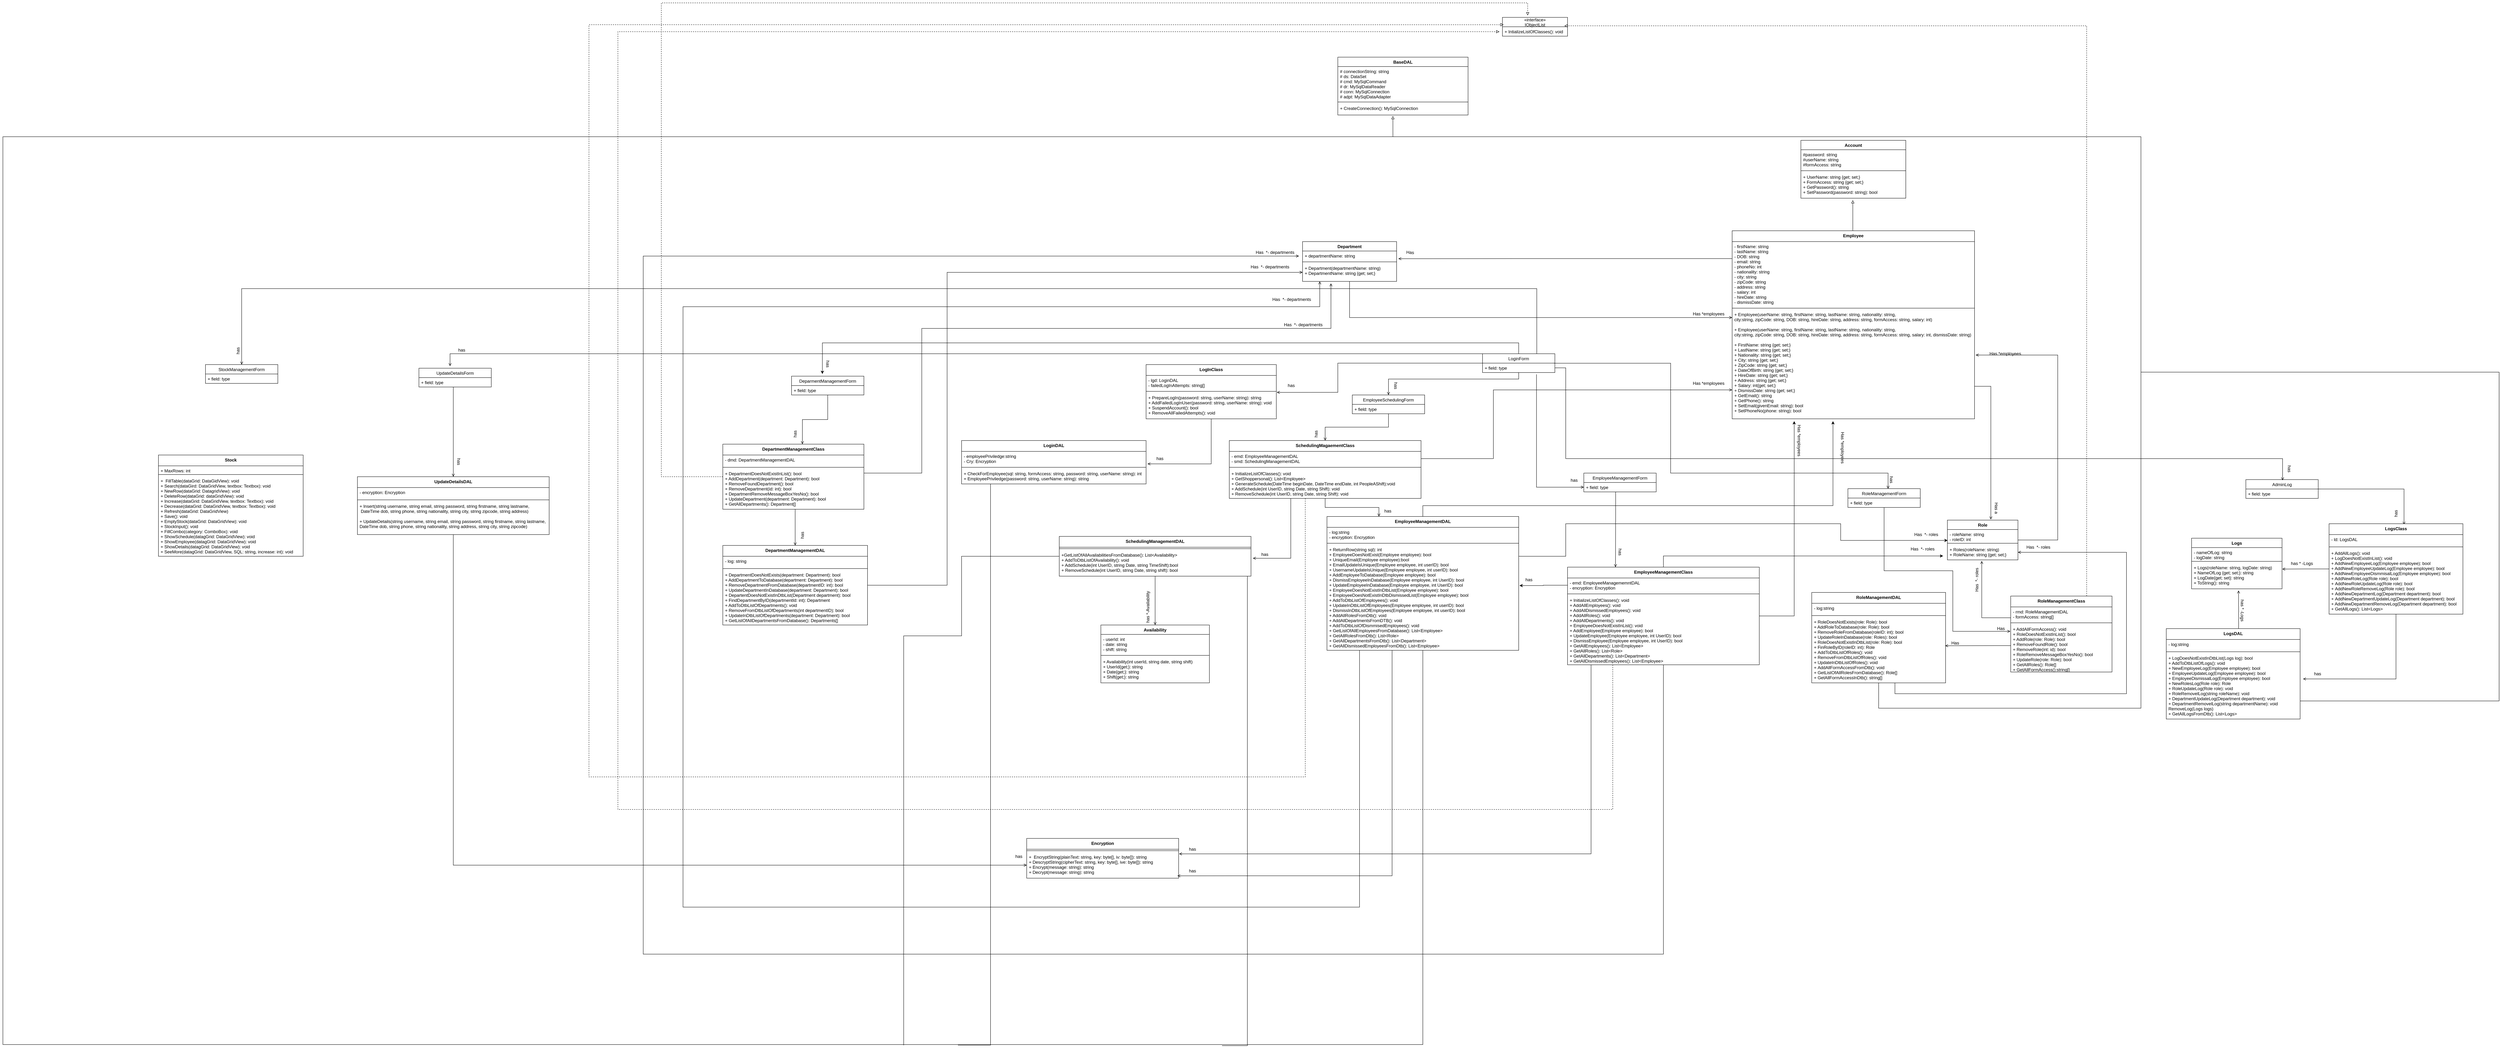 <mxfile version="14.1.9" type="device"><diagram name="Page-1" id="c4acf3e9-155e-7222-9cf6-157b1a14988f"><mxGraphModel dx="7180" dy="3328" grid="1" gridSize="10" guides="1" tooltips="1" connect="1" arrows="1" fold="1" page="1" pageScale="1" pageWidth="850" pageHeight="1100" background="#ffffff" math="0" shadow="0"><root><mxCell id="0"/><mxCell id="1" parent="0"/><mxCell id="gv-S4VREI9x3Eldj7W_A-69" style="edgeStyle=orthogonalEdgeStyle;rounded=0;orthogonalLoop=1;jettySize=auto;html=1;entryX=0.495;entryY=1.076;entryDx=0;entryDy=0;entryPerimeter=0;endArrow=block;endFill=0;" parent="1" source="1W8IWpHkZO4gTxupnm4d-1" target="1W8IWpHkZO4gTxupnm4d-8" edge="1"><mxGeometry relative="1" as="geometry"><Array as="points"><mxPoint x="164" y="-994"/></Array></mxGeometry></mxCell><mxCell id="vWH8ZrL9Bkg3jJXmOTqG-10" style="edgeStyle=orthogonalEdgeStyle;rounded=0;orthogonalLoop=1;jettySize=auto;html=1;entryX=1.019;entryY=0.818;entryDx=0;entryDy=0;entryPerimeter=0;endArrow=open;endFill=0;" parent="1" source="1W8IWpHkZO4gTxupnm4d-1" target="1W8IWpHkZO4gTxupnm4d-10" edge="1"><mxGeometry relative="1" as="geometry"><Array as="points"><mxPoint x="-710" y="-953"/><mxPoint x="-710" y="-953"/></Array></mxGeometry></mxCell><mxCell id="1W8IWpHkZO4gTxupnm4d-1" value="Employee" style="swimlane;fontStyle=1;align=center;verticalAlign=top;childLayout=stackLayout;horizontal=1;startSize=30;horizontalStack=0;resizeParent=1;resizeParentMax=0;resizeLast=0;collapsible=1;marginBottom=0;" parent="1" vertex="1"><mxGeometry x="-170" y="-1030" width="670" height="520" as="geometry"/></mxCell><mxCell id="1W8IWpHkZO4gTxupnm4d-2" value="- firstName: string&#10;- lastName: string&#10;- DOB: string&#10;- email: string&#10;- phoneNo: int&#10;- nationality: string&#10;- city: string&#10;- zipCode: string&#10;- address: string&#10;- salary: int&#10;- hireDate: string&#10;- dismissDate: string" style="text;strokeColor=none;fillColor=none;align=left;verticalAlign=top;spacingLeft=4;spacingRight=4;overflow=hidden;rotatable=0;points=[[0,0.5],[1,0.5]];portConstraint=eastwest;" parent="1W8IWpHkZO4gTxupnm4d-1" vertex="1"><mxGeometry y="30" width="670" height="180" as="geometry"/></mxCell><mxCell id="1W8IWpHkZO4gTxupnm4d-3" value="" style="line;strokeWidth=1;fillColor=none;align=left;verticalAlign=middle;spacingTop=-1;spacingLeft=3;spacingRight=3;rotatable=0;labelPosition=right;points=[];portConstraint=eastwest;" parent="1W8IWpHkZO4gTxupnm4d-1" vertex="1"><mxGeometry y="210" width="670" height="8" as="geometry"/></mxCell><mxCell id="1W8IWpHkZO4gTxupnm4d-4" value="+ Employee(userName: string, firstName: string, lastName: string, nationality: string, &#10;city:string, zipCode: string, DOB: string, hireDate: string, address: string, formAccess: string, salary: int)&#10;&#10;+ Employee(userName: string, firstName: string, lastName: string, nationality: string, &#10;city:string, zipCode: string, DOB: string, hireDate: string, address: string, formAccess: string, salary: int, dismissDate: string)&#10;&#10;+ FirstName: string {get; set;}&#10;+ LastName: string {get; set;}&#10;+ Nationality: string {get; set;}&#10;+ City: string {get; set;}&#10;+ ZipCode: string {get; set;}&#10;+ DateOfBirth: string {get; set;}&#10;+ HireDate: string {get; set;}&#10;+ Address: string {get; set;}&#10;+ Salary: int{get; set;}&#10;+ DismissDate: string {get; set;}&#10;+ GetEmail(): string&#10;+ GetPhone(): string&#10;+ SetEmail(givenEmail: string): bool&#10;+ SetPhoneNo(phone: string): bool" style="text;strokeColor=none;fillColor=none;align=left;verticalAlign=top;spacingLeft=4;spacingRight=4;overflow=hidden;rotatable=0;points=[[0,0.5],[1,0.5]];portConstraint=eastwest;" parent="1W8IWpHkZO4gTxupnm4d-1" vertex="1"><mxGeometry y="218" width="670" height="302" as="geometry"/></mxCell><mxCell id="1W8IWpHkZO4gTxupnm4d-5" value="Account" style="swimlane;fontStyle=1;align=center;verticalAlign=top;childLayout=stackLayout;horizontal=1;startSize=26;horizontalStack=0;resizeParent=1;resizeParentMax=0;resizeLast=0;collapsible=1;marginBottom=0;" parent="1" vertex="1"><mxGeometry x="20" y="-1280" width="290" height="160" as="geometry"/></mxCell><mxCell id="1W8IWpHkZO4gTxupnm4d-6" value="#password: string&#10;#userName: string&#10;#formAccess: string" style="text;strokeColor=none;fillColor=none;align=left;verticalAlign=top;spacingLeft=4;spacingRight=4;overflow=hidden;rotatable=0;points=[[0,0.5],[1,0.5]];portConstraint=eastwest;" parent="1W8IWpHkZO4gTxupnm4d-5" vertex="1"><mxGeometry y="26" width="290" height="54" as="geometry"/></mxCell><mxCell id="1W8IWpHkZO4gTxupnm4d-7" value="" style="line;strokeWidth=1;fillColor=none;align=left;verticalAlign=middle;spacingTop=-1;spacingLeft=3;spacingRight=3;rotatable=0;labelPosition=right;points=[];portConstraint=eastwest;" parent="1W8IWpHkZO4gTxupnm4d-5" vertex="1"><mxGeometry y="80" width="290" height="8" as="geometry"/></mxCell><mxCell id="1W8IWpHkZO4gTxupnm4d-8" value="+ UserName: string {get; set;}&#10;+ FormAccess: string {get; set;}&#10;+ GetPassword(): string&#10;+ SetPassword(password: string): bool&#10;" style="text;strokeColor=none;fillColor=none;align=left;verticalAlign=top;spacingLeft=4;spacingRight=4;overflow=hidden;rotatable=0;points=[[0,0.5],[1,0.5]];portConstraint=eastwest;" parent="1W8IWpHkZO4gTxupnm4d-5" vertex="1"><mxGeometry y="88" width="290" height="72" as="geometry"/></mxCell><mxCell id="vWH8ZrL9Bkg3jJXmOTqG-13" style="edgeStyle=orthogonalEdgeStyle;rounded=0;orthogonalLoop=1;jettySize=auto;html=1;endArrow=open;endFill=0;" parent="1" source="1W8IWpHkZO4gTxupnm4d-9" edge="1"><mxGeometry relative="1" as="geometry"><Array as="points"><mxPoint x="-1227" y="-790"/><mxPoint x="-178" y="-790"/></Array><mxPoint x="-170" y="-790" as="targetPoint"/></mxGeometry></mxCell><mxCell id="1W8IWpHkZO4gTxupnm4d-9" value="Department" style="swimlane;fontStyle=1;align=center;verticalAlign=top;childLayout=stackLayout;horizontal=1;startSize=26;horizontalStack=0;resizeParent=1;resizeParentMax=0;resizeLast=0;collapsible=1;marginBottom=0;" parent="1" vertex="1"><mxGeometry x="-1357.5" y="-1000" width="260" height="110" as="geometry"/></mxCell><mxCell id="1W8IWpHkZO4gTxupnm4d-10" value="+ departmentName: string" style="text;strokeColor=none;fillColor=none;align=left;verticalAlign=top;spacingLeft=4;spacingRight=4;overflow=hidden;rotatable=0;points=[[0,0.5],[1,0.5]];portConstraint=eastwest;" parent="1W8IWpHkZO4gTxupnm4d-9" vertex="1"><mxGeometry y="26" width="260" height="26" as="geometry"/></mxCell><mxCell id="1W8IWpHkZO4gTxupnm4d-11" value="" style="line;strokeWidth=1;fillColor=none;align=left;verticalAlign=middle;spacingTop=-1;spacingLeft=3;spacingRight=3;rotatable=0;labelPosition=right;points=[];portConstraint=eastwest;" parent="1W8IWpHkZO4gTxupnm4d-9" vertex="1"><mxGeometry y="52" width="260" height="8" as="geometry"/></mxCell><mxCell id="1W8IWpHkZO4gTxupnm4d-12" value="+ Department(departmentName: string)&#10;+ DepartmentName: string {get; set;}" style="text;strokeColor=none;fillColor=none;align=left;verticalAlign=top;spacingLeft=4;spacingRight=4;overflow=hidden;rotatable=0;points=[[0,0.5],[1,0.5]];portConstraint=eastwest;" parent="1W8IWpHkZO4gTxupnm4d-9" vertex="1"><mxGeometry y="60" width="260" height="50" as="geometry"/></mxCell><mxCell id="vWH8ZrL9Bkg3jJXmOTqG-2" style="edgeStyle=orthogonalEdgeStyle;rounded=0;orthogonalLoop=1;jettySize=auto;html=1;entryX=1.005;entryY=0.416;entryDx=0;entryDy=0;entryPerimeter=0;endArrow=open;endFill=0;" parent="1" source="1W8IWpHkZO4gTxupnm4d-37" target="1W8IWpHkZO4gTxupnm4d-4" edge="1"><mxGeometry relative="1" as="geometry"><Array as="points"><mxPoint x="730" y="-175"/><mxPoint x="730" y="-686"/></Array></mxGeometry></mxCell><mxCell id="1W8IWpHkZO4gTxupnm4d-37" value="Role" style="swimlane;fontStyle=1;align=center;verticalAlign=top;childLayout=stackLayout;horizontal=1;startSize=26;horizontalStack=0;resizeParent=1;resizeParentMax=0;resizeLast=0;collapsible=1;marginBottom=0;" parent="1" vertex="1"><mxGeometry x="425" y="-230" width="195" height="110" as="geometry"/></mxCell><mxCell id="1W8IWpHkZO4gTxupnm4d-38" value="- roleName: string&#10;- roleID: int" style="text;strokeColor=none;fillColor=none;align=left;verticalAlign=top;spacingLeft=4;spacingRight=4;overflow=hidden;rotatable=0;points=[[0,0.5],[1,0.5]];portConstraint=eastwest;" parent="1W8IWpHkZO4gTxupnm4d-37" vertex="1"><mxGeometry y="26" width="195" height="34" as="geometry"/></mxCell><mxCell id="1W8IWpHkZO4gTxupnm4d-39" value="" style="line;strokeWidth=1;fillColor=none;align=left;verticalAlign=middle;spacingTop=-1;spacingLeft=3;spacingRight=3;rotatable=0;labelPosition=right;points=[];portConstraint=eastwest;" parent="1W8IWpHkZO4gTxupnm4d-37" vertex="1"><mxGeometry y="60" width="195" height="8" as="geometry"/></mxCell><mxCell id="1W8IWpHkZO4gTxupnm4d-40" value="+ Roles(roleName: string)&#10;+ RoleName: string {get; set;}" style="text;strokeColor=none;fillColor=none;align=left;verticalAlign=top;spacingLeft=4;spacingRight=4;overflow=hidden;rotatable=0;points=[[0,0.5],[1,0.5]];portConstraint=eastwest;" parent="1W8IWpHkZO4gTxupnm4d-37" vertex="1"><mxGeometry y="68" width="195" height="42" as="geometry"/></mxCell><mxCell id="f3btxEjVhY7dFPMCAEpJ-15" style="edgeStyle=orthogonalEdgeStyle;rounded=0;orthogonalLoop=1;jettySize=auto;html=1;entryX=0.003;entryY=0.886;entryDx=0;entryDy=0;entryPerimeter=0;" edge="1" parent="1" source="1W8IWpHkZO4gTxupnm4d-47" target="1W8IWpHkZO4gTxupnm4d-38"><mxGeometry relative="1" as="geometry"><Array as="points"><mxPoint x="-630" y="-130"/><mxPoint x="-630" y="-220"/><mxPoint x="130" y="-220"/><mxPoint x="130" y="-174"/></Array></mxGeometry></mxCell><mxCell id="f3btxEjVhY7dFPMCAEpJ-39" style="edgeStyle=orthogonalEdgeStyle;rounded=0;orthogonalLoop=1;jettySize=auto;html=1;entryX=0.423;entryY=1.085;entryDx=0;entryDy=0;entryPerimeter=0;endArrow=block;endFill=0;" edge="1" parent="1" source="1W8IWpHkZO4gTxupnm4d-47" target="l1QsYOuGzA0v5DulA9x0-15"><mxGeometry relative="1" as="geometry"><Array as="points"><mxPoint x="-1025" y="1220"/><mxPoint x="-4950" y="1220"/><mxPoint x="-4950" y="-1290"/><mxPoint x="-1108" y="-1290"/></Array></mxGeometry></mxCell><mxCell id="f3btxEjVhY7dFPMCAEpJ-40" style="edgeStyle=orthogonalEdgeStyle;rounded=0;orthogonalLoop=1;jettySize=auto;html=1;entryX=0.416;entryY=1.021;entryDx=0;entryDy=0;entryPerimeter=0;" edge="1" parent="1" source="1W8IWpHkZO4gTxupnm4d-47" target="1W8IWpHkZO4gTxupnm4d-4"><mxGeometry relative="1" as="geometry"><Array as="points"><mxPoint x="-1025" y="-270"/><mxPoint x="109" y="-270"/></Array></mxGeometry></mxCell><mxCell id="f3btxEjVhY7dFPMCAEpJ-63" style="edgeStyle=orthogonalEdgeStyle;rounded=0;orthogonalLoop=1;jettySize=auto;html=1;entryX=0.183;entryY=1;entryDx=0;entryDy=0;entryPerimeter=0;endArrow=open;endFill=0;" edge="1" parent="1" source="1W8IWpHkZO4gTxupnm4d-47" target="1W8IWpHkZO4gTxupnm4d-12"><mxGeometry relative="1" as="geometry"><Array as="points"><mxPoint x="-1200" y="840"/><mxPoint x="-3070" y="840"/><mxPoint x="-3070" y="-820"/><mxPoint x="-1310" y="-820"/></Array></mxGeometry></mxCell><mxCell id="f3btxEjVhY7dFPMCAEpJ-69" style="edgeStyle=orthogonalEdgeStyle;rounded=0;orthogonalLoop=1;jettySize=auto;html=1;entryX=0.992;entryY=0.909;entryDx=0;entryDy=0;endArrow=open;endFill=0;entryPerimeter=0;" edge="1" parent="1" source="1W8IWpHkZO4gTxupnm4d-47" target="lj_li6HiKEKx9P9YEHsR-26"><mxGeometry relative="1" as="geometry"><Array as="points"><mxPoint x="-1110" y="753"/></Array></mxGeometry></mxCell><mxCell id="1W8IWpHkZO4gTxupnm4d-47" value="EmployeeManagementDAL" style="swimlane;fontStyle=1;align=center;verticalAlign=top;childLayout=stackLayout;horizontal=1;startSize=30;horizontalStack=0;resizeParent=1;resizeParentMax=0;resizeLast=0;collapsible=1;marginBottom=0;" parent="1" vertex="1"><mxGeometry x="-1290" y="-240" width="530" height="370" as="geometry"/></mxCell><mxCell id="1W8IWpHkZO4gTxupnm4d-48" value="- log:string&#10;- encryption: Encryption" style="text;strokeColor=none;fillColor=none;align=left;verticalAlign=top;spacingLeft=4;spacingRight=4;overflow=hidden;rotatable=0;points=[[0,0.5],[1,0.5]];portConstraint=eastwest;" parent="1W8IWpHkZO4gTxupnm4d-47" vertex="1"><mxGeometry y="30" width="530" height="40" as="geometry"/></mxCell><mxCell id="1W8IWpHkZO4gTxupnm4d-49" value="" style="line;strokeWidth=1;fillColor=none;align=left;verticalAlign=middle;spacingTop=-1;spacingLeft=3;spacingRight=3;rotatable=0;labelPosition=right;points=[];portConstraint=eastwest;" parent="1W8IWpHkZO4gTxupnm4d-47" vertex="1"><mxGeometry y="70" width="530" height="8" as="geometry"/></mxCell><mxCell id="1W8IWpHkZO4gTxupnm4d-50" value="+ ReturnRow(string sql): int&#10;+ EmployeeDoesNotExist(Employee employee): bool&#10;+ UniqueEmail(Employee employee):bool&#10;+ EmailUpdateIsUnique(Employee employee, int userID): bool&#10;+ UsernameUpdateIsUnique(Employee employee, int userID): bool&#10;+ AddEmployeeToDatabase(Employee employee): bool&#10;+ DismissEmployeeInDatabase(Employee employee, int UserID): bool&#10;+ UpdateEmployeeInDatabase(Employee employee, int UserID): bool&#10;+ EmployeeDoesNotExistInDtbList(Employee employee): bool&#10;+ EmployeeDoesNotExistInDtbDismissedList(Employee employee): bool&#10;+ AddToDtbListOfEmployees(): void&#10;+ UpdateInDtbListOfEmployees(Employee employee, int userID): bool&#10;+ DismissInDtbListOfEmployees(Employee employee, int userID): bool&#10;+ AddAllRolesFromDtb(): void&#10;+ AddAllDepartmentsFromDTB(): void&#10;+ AddToDtbListOfDismmisedEmployees(): void&#10;+ GetListOfAllEmployeesFromDatabase(): List&lt;Employee&gt;&#10;+ GetAllRolesFromDtb(): List&lt;Role&gt;&#10;+ GetAllDepartmentsFromDtb(): List&lt;Department&gt; &#10;+ GetAllDismissedEmployeesFromDtb(): List&lt;Employee&gt; &#10;" style="text;strokeColor=none;fillColor=none;align=left;verticalAlign=top;spacingLeft=4;spacingRight=4;overflow=hidden;rotatable=0;points=[[0,0.5],[1,0.5]];portConstraint=eastwest;" parent="1W8IWpHkZO4gTxupnm4d-47" vertex="1"><mxGeometry y="78" width="530" height="292" as="geometry"/></mxCell><mxCell id="lj_li6HiKEKx9P9YEHsR-28" style="edgeStyle=orthogonalEdgeStyle;rounded=0;orthogonalLoop=1;jettySize=auto;html=1;endArrow=none;endFill=0;" parent="1" source="gv-S4VREI9x3Eldj7W_A-4" edge="1"><mxGeometry relative="1" as="geometry"><mxPoint x="-1110" y="-1290" as="targetPoint"/><Array as="points"><mxPoint x="235" y="290"/><mxPoint x="960" y="290"/><mxPoint x="960" y="-1290"/></Array></mxGeometry></mxCell><mxCell id="lj_li6HiKEKx9P9YEHsR-50" style="edgeStyle=orthogonalEdgeStyle;rounded=0;orthogonalLoop=1;jettySize=auto;html=1;entryX=1;entryY=0.5;entryDx=0;entryDy=0;endArrow=open;endFill=0;" parent="1" source="gv-S4VREI9x3Eldj7W_A-4" target="1W8IWpHkZO4gTxupnm4d-40" edge="1"><mxGeometry relative="1" as="geometry"><Array as="points"><mxPoint x="280" y="250"/><mxPoint x="920" y="250"/><mxPoint x="920" y="-141"/></Array></mxGeometry></mxCell><mxCell id="gv-S4VREI9x3Eldj7W_A-4" value="RoleManagementDAL" style="swimlane;fontStyle=1;align=center;verticalAlign=top;childLayout=stackLayout;horizontal=1;startSize=30;horizontalStack=0;resizeParent=1;resizeParentMax=0;resizeLast=0;collapsible=1;marginBottom=0;" parent="1" vertex="1"><mxGeometry x="50" y="-30" width="370" height="250" as="geometry"/></mxCell><mxCell id="gv-S4VREI9x3Eldj7W_A-5" value="- log:string" style="text;strokeColor=none;fillColor=none;align=left;verticalAlign=top;spacingLeft=4;spacingRight=4;overflow=hidden;rotatable=0;points=[[0,0.5],[1,0.5]];portConstraint=eastwest;" parent="gv-S4VREI9x3Eldj7W_A-4" vertex="1"><mxGeometry y="30" width="370" height="30" as="geometry"/></mxCell><mxCell id="gv-S4VREI9x3Eldj7W_A-6" value="" style="line;strokeWidth=1;fillColor=none;align=left;verticalAlign=middle;spacingTop=-1;spacingLeft=3;spacingRight=3;rotatable=0;labelPosition=right;points=[];portConstraint=eastwest;" parent="gv-S4VREI9x3Eldj7W_A-4" vertex="1"><mxGeometry y="60" width="370" height="8" as="geometry"/></mxCell><mxCell id="gv-S4VREI9x3Eldj7W_A-7" value="+ RoleDoesNotExists(role: Role): bool&#10;+ AddRoleToDatabase(role: Role): bool&#10;+ RemoveRoleFromDatabase(roleID: int): bool&#10;+ UpdateRoleInDatabase(role: Roles): bool&#10;+ RoleDoesNotExistInDtbList(role: Role): bool&#10;+ FinRoleByID(roleID: int): Role&#10;+ AddToDtbListOfRoles(): void&#10;+ RemoveFromDtbListOfRoles(): void&#10;+ UpdateInDtbListOfRoles(): void&#10;+ AddAllFormAccessFromDtb(): void&#10;+ GetListOfAllRolesFromDatabase(): Role[]&#10;+ GetAllFormAccessInDtb(): string[]&#10;" style="text;strokeColor=none;fillColor=none;align=left;verticalAlign=top;spacingLeft=4;spacingRight=4;overflow=hidden;rotatable=0;points=[[0,0.5],[1,0.5]];portConstraint=eastwest;" parent="gv-S4VREI9x3Eldj7W_A-4" vertex="1"><mxGeometry y="68" width="370" height="182" as="geometry"/></mxCell><mxCell id="f3btxEjVhY7dFPMCAEpJ-65" style="edgeStyle=orthogonalEdgeStyle;rounded=0;orthogonalLoop=1;jettySize=auto;html=1;entryX=0;entryY=0.5;entryDx=0;entryDy=0;endArrow=open;endFill=0;" edge="1" parent="1" source="gv-S4VREI9x3Eldj7W_A-8" target="1W8IWpHkZO4gTxupnm4d-12"><mxGeometry relative="1" as="geometry"><Array as="points"><mxPoint x="-2340" y="-50"/><mxPoint x="-2340" y="-915"/></Array></mxGeometry></mxCell><mxCell id="gv-S4VREI9x3Eldj7W_A-8" value="DepartmentManagementDAL" style="swimlane;fontStyle=1;align=center;verticalAlign=top;childLayout=stackLayout;horizontal=1;startSize=30;horizontalStack=0;resizeParent=1;resizeParentMax=0;resizeLast=0;collapsible=1;marginBottom=0;" parent="1" vertex="1"><mxGeometry x="-2960" y="-160" width="400" height="220" as="geometry"/></mxCell><mxCell id="gv-S4VREI9x3Eldj7W_A-9" value="- log: string" style="text;strokeColor=none;fillColor=none;align=left;verticalAlign=top;spacingLeft=4;spacingRight=4;overflow=hidden;rotatable=0;points=[[0,0.5],[1,0.5]];portConstraint=eastwest;" parent="gv-S4VREI9x3Eldj7W_A-8" vertex="1"><mxGeometry y="30" width="400" height="30" as="geometry"/></mxCell><mxCell id="gv-S4VREI9x3Eldj7W_A-10" value="" style="line;strokeWidth=1;fillColor=none;align=left;verticalAlign=middle;spacingTop=-1;spacingLeft=3;spacingRight=3;rotatable=0;labelPosition=right;points=[];portConstraint=eastwest;" parent="gv-S4VREI9x3Eldj7W_A-8" vertex="1"><mxGeometry y="60" width="400" height="8" as="geometry"/></mxCell><mxCell id="gv-S4VREI9x3Eldj7W_A-11" value="+ DepartmentDoesNotExists(department: Department): bool&#10;+ AddDepartmentToDatabase(department: Department): bool&#10;+ RemoveDepartmentFromDatabase(departmentID: int): bool&#10;+ UpdateDepartmentInDatabase(department: Department): bool&#10;+ DepartentDoesNotExistInDtbList(Department department): bool&#10;+ FindDepartmentByID(departmentId: int): Department&#10;+ AddToDtbListOfDepartments(): void&#10;+ RemoveFromDtbListOfDepartments(int departmentID): bool&#10;+ UpdateInDtbListOfDepartments(department: Department): bool&#10;+ GetListOfAllDepartmentsFromDatabase(): Departments[]&#10;" style="text;strokeColor=none;fillColor=none;align=left;verticalAlign=top;spacingLeft=4;spacingRight=4;overflow=hidden;rotatable=0;points=[[0,0.5],[1,0.5]];portConstraint=eastwest;" parent="gv-S4VREI9x3Eldj7W_A-8" vertex="1"><mxGeometry y="68" width="400" height="152" as="geometry"/></mxCell><mxCell id="gv-S4VREI9x3Eldj7W_A-81" style="edgeStyle=orthogonalEdgeStyle;rounded=0;orthogonalLoop=1;jettySize=auto;html=1;entryX=-0.004;entryY=0.148;entryDx=0;entryDy=0;entryPerimeter=0;endArrow=open;endFill=0;" parent="1" source="gv-S4VREI9x3Eldj7W_A-29" target="l1QsYOuGzA0v5DulA9x0-21" edge="1"><mxGeometry relative="1" as="geometry"><Array as="points"><mxPoint x="250" y="-90"/><mxPoint x="440" y="-90"/><mxPoint x="440" y="78"/></Array></mxGeometry></mxCell><mxCell id="gv-S4VREI9x3Eldj7W_A-29" value="RoleManagementForm" style="swimlane;fontStyle=0;childLayout=stackLayout;horizontal=1;startSize=26;fillColor=none;horizontalStack=0;resizeParent=1;resizeParentMax=0;resizeLast=0;collapsible=1;marginBottom=0;" parent="1" vertex="1"><mxGeometry x="150" y="-317" width="200" height="52" as="geometry"/></mxCell><mxCell id="gv-S4VREI9x3Eldj7W_A-30" value="+ field: type" style="text;strokeColor=none;fillColor=none;align=left;verticalAlign=top;spacingLeft=4;spacingRight=4;overflow=hidden;rotatable=0;points=[[0,0.5],[1,0.5]];portConstraint=eastwest;" parent="gv-S4VREI9x3Eldj7W_A-29" vertex="1"><mxGeometry y="26" width="200" height="26" as="geometry"/></mxCell><mxCell id="f3btxEjVhY7dFPMCAEpJ-57" style="edgeStyle=orthogonalEdgeStyle;rounded=0;orthogonalLoop=1;jettySize=auto;html=1;entryX=0.564;entryY=0;entryDx=0;entryDy=0;entryPerimeter=0;endArrow=open;endFill=0;" edge="1" parent="1" source="gv-S4VREI9x3Eldj7W_A-33" target="l1QsYOuGzA0v5DulA9x0-1"><mxGeometry relative="1" as="geometry"/></mxCell><mxCell id="gv-S4VREI9x3Eldj7W_A-33" value="DeparmentManagementForm" style="swimlane;fontStyle=0;childLayout=stackLayout;horizontal=1;startSize=26;fillColor=none;horizontalStack=0;resizeParent=1;resizeParentMax=0;resizeLast=0;collapsible=1;marginBottom=0;" parent="1" vertex="1"><mxGeometry x="-2770" y="-628" width="200" height="52" as="geometry"/></mxCell><mxCell id="gv-S4VREI9x3Eldj7W_A-34" value="+ field: type" style="text;strokeColor=none;fillColor=none;align=left;verticalAlign=top;spacingLeft=4;spacingRight=4;overflow=hidden;rotatable=0;points=[[0,0.5],[1,0.5]];portConstraint=eastwest;" parent="gv-S4VREI9x3Eldj7W_A-33" vertex="1"><mxGeometry y="26" width="200" height="26" as="geometry"/></mxCell><mxCell id="f3btxEjVhY7dFPMCAEpJ-80" style="edgeStyle=orthogonalEdgeStyle;rounded=0;orthogonalLoop=1;jettySize=auto;html=1;entryX=0.25;entryY=0;entryDx=0;entryDy=0;endArrow=open;endFill=0;" edge="1" parent="1" source="gv-S4VREI9x3Eldj7W_A-35" target="f3btxEjVhY7dFPMCAEpJ-9"><mxGeometry relative="1" as="geometry"><Array as="points"><mxPoint x="-492" y="-250"/><mxPoint x="-492" y="-250"/></Array></mxGeometry></mxCell><mxCell id="gv-S4VREI9x3Eldj7W_A-35" value="EmployeeManagementForm" style="swimlane;fontStyle=0;childLayout=stackLayout;horizontal=1;startSize=26;fillColor=none;horizontalStack=0;resizeParent=1;resizeParentMax=0;resizeLast=0;collapsible=1;marginBottom=0;" parent="1" vertex="1"><mxGeometry x="-580" y="-360" width="200" height="52" as="geometry"/></mxCell><mxCell id="gv-S4VREI9x3Eldj7W_A-36" value="+ field: type" style="text;strokeColor=none;fillColor=none;align=left;verticalAlign=top;spacingLeft=4;spacingRight=4;overflow=hidden;rotatable=0;points=[[0,0.5],[1,0.5]];portConstraint=eastwest;" parent="gv-S4VREI9x3Eldj7W_A-35" vertex="1"><mxGeometry y="26" width="200" height="26" as="geometry"/></mxCell><mxCell id="f3btxEjVhY7dFPMCAEpJ-88" style="edgeStyle=orthogonalEdgeStyle;rounded=0;orthogonalLoop=1;jettySize=auto;html=1;entryX=0.56;entryY=0.011;entryDx=0;entryDy=0;entryPerimeter=0;endArrow=open;endFill=0;" edge="1" parent="1" source="gv-S4VREI9x3Eldj7W_A-39" target="f3btxEjVhY7dFPMCAEpJ-1"><mxGeometry relative="1" as="geometry"/></mxCell><mxCell id="gv-S4VREI9x3Eldj7W_A-39" value="AdminLog" style="swimlane;fontStyle=0;childLayout=stackLayout;horizontal=1;startSize=26;fillColor=none;horizontalStack=0;resizeParent=1;resizeParentMax=0;resizeLast=0;collapsible=1;marginBottom=0;" parent="1" vertex="1"><mxGeometry x="1250" y="-342" width="200" height="52" as="geometry"/></mxCell><mxCell id="gv-S4VREI9x3Eldj7W_A-40" value="+ field: type" style="text;strokeColor=none;fillColor=none;align=left;verticalAlign=top;spacingLeft=4;spacingRight=4;overflow=hidden;rotatable=0;points=[[0,0.5],[1,0.5]];portConstraint=eastwest;" parent="gv-S4VREI9x3Eldj7W_A-39" vertex="1"><mxGeometry y="26" width="200" height="26" as="geometry"/></mxCell><mxCell id="f3btxEjVhY7dFPMCAEpJ-77" style="edgeStyle=orthogonalEdgeStyle;rounded=0;orthogonalLoop=1;jettySize=auto;html=1;entryX=0.5;entryY=0;entryDx=0;entryDy=0;endArrow=open;endFill=0;" edge="1" parent="1" source="gv-S4VREI9x3Eldj7W_A-41" target="f3btxEjVhY7dFPMCAEpJ-35"><mxGeometry relative="1" as="geometry"><Array as="points"><mxPoint x="-3705" y="-540"/><mxPoint x="-3705" y="-540"/></Array></mxGeometry></mxCell><mxCell id="gv-S4VREI9x3Eldj7W_A-41" value="UpdateDetailsForm" style="swimlane;fontStyle=0;childLayout=stackLayout;horizontal=1;startSize=26;fillColor=none;horizontalStack=0;resizeParent=1;resizeParentMax=0;resizeLast=0;collapsible=1;marginBottom=0;" parent="1" vertex="1"><mxGeometry x="-3800" y="-650" width="200" height="52" as="geometry"/></mxCell><mxCell id="gv-S4VREI9x3Eldj7W_A-42" value="+ field: type" style="text;strokeColor=none;fillColor=none;align=left;verticalAlign=top;spacingLeft=4;spacingRight=4;overflow=hidden;rotatable=0;points=[[0,0.5],[1,0.5]];portConstraint=eastwest;" parent="gv-S4VREI9x3Eldj7W_A-41" vertex="1"><mxGeometry y="26" width="200" height="26" as="geometry"/></mxCell><mxCell id="lj_li6HiKEKx9P9YEHsR-11" style="edgeStyle=orthogonalEdgeStyle;rounded=0;orthogonalLoop=1;jettySize=auto;html=1;entryX=1.004;entryY=-0.016;entryDx=0;entryDy=0;entryPerimeter=0;endArrow=open;endFill=0;" parent="1" source="gv-S4VREI9x3Eldj7W_A-43" target="lj_li6HiKEKx9P9YEHsR-8" edge="1"><mxGeometry relative="1" as="geometry"><Array as="points"><mxPoint x="-1260" y="-664"/><mxPoint x="-1260" y="-583"/></Array></mxGeometry></mxCell><mxCell id="lj_li6HiKEKx9P9YEHsR-17" style="edgeStyle=orthogonalEdgeStyle;rounded=0;orthogonalLoop=1;jettySize=auto;html=1;entryX=0;entryY=0.75;entryDx=0;entryDy=0;endArrow=open;endFill=0;exitX=0.746;exitY=1.192;exitDx=0;exitDy=0;exitPerimeter=0;" parent="1" source="gv-S4VREI9x3Eldj7W_A-44" target="gv-S4VREI9x3Eldj7W_A-35" edge="1"><mxGeometry relative="1" as="geometry"><Array as="points"><mxPoint x="-711" y="-321"/></Array></mxGeometry></mxCell><mxCell id="lj_li6HiKEKx9P9YEHsR-18" style="edgeStyle=orthogonalEdgeStyle;rounded=0;orthogonalLoop=1;jettySize=auto;html=1;entryX=0.426;entryY=-0.116;entryDx=0;entryDy=0;entryPerimeter=0;" parent="1" source="gv-S4VREI9x3Eldj7W_A-43" target="gv-S4VREI9x3Eldj7W_A-33" edge="1"><mxGeometry relative="1" as="geometry"><Array as="points"><mxPoint x="-760" y="-720"/><mxPoint x="-2685" y="-720"/></Array></mxGeometry></mxCell><mxCell id="f3btxEjVhY7dFPMCAEpJ-49" style="edgeStyle=orthogonalEdgeStyle;rounded=0;orthogonalLoop=1;jettySize=auto;html=1;entryX=0.5;entryY=0;entryDx=0;entryDy=0;endArrow=open;endFill=0;" edge="1" parent="1" source="gv-S4VREI9x3Eldj7W_A-43" target="f3btxEjVhY7dFPMCAEpJ-47"><mxGeometry relative="1" as="geometry"><Array as="points"><mxPoint x="-760" y="-620"/><mxPoint x="-1120" y="-620"/></Array></mxGeometry></mxCell><mxCell id="f3btxEjVhY7dFPMCAEpJ-76" style="edgeStyle=orthogonalEdgeStyle;rounded=0;orthogonalLoop=1;jettySize=auto;html=1;entryX=0.43;entryY=-0.11;entryDx=0;entryDy=0;entryPerimeter=0;endArrow=open;endFill=0;" edge="1" parent="1" source="gv-S4VREI9x3Eldj7W_A-43" target="gv-S4VREI9x3Eldj7W_A-41"><mxGeometry relative="1" as="geometry"><Array as="points"><mxPoint x="-3714" y="-690"/></Array></mxGeometry></mxCell><mxCell id="f3btxEjVhY7dFPMCAEpJ-134" style="edgeStyle=orthogonalEdgeStyle;rounded=0;orthogonalLoop=1;jettySize=auto;html=1;endArrow=open;endFill=0;entryX=0.5;entryY=0;entryDx=0;entryDy=0;" edge="1" parent="1" source="gv-S4VREI9x3Eldj7W_A-43" target="f3btxEjVhY7dFPMCAEpJ-74"><mxGeometry relative="1" as="geometry"><mxPoint x="-3951.515" y="-790" as="targetPoint"/><Array as="points"><mxPoint x="-710" y="-870"/><mxPoint x="-4290" y="-870"/></Array></mxGeometry></mxCell><mxCell id="gv-S4VREI9x3Eldj7W_A-43" value="LoginForm" style="swimlane;fontStyle=0;childLayout=stackLayout;horizontal=1;startSize=26;fillColor=none;horizontalStack=0;resizeParent=1;resizeParentMax=0;resizeLast=0;collapsible=1;marginBottom=0;" parent="1" vertex="1"><mxGeometry x="-860" y="-690" width="200" height="52" as="geometry"/></mxCell><mxCell id="gv-S4VREI9x3Eldj7W_A-44" value="+ field: type" style="text;strokeColor=none;fillColor=none;align=left;verticalAlign=top;spacingLeft=4;spacingRight=4;overflow=hidden;rotatable=0;points=[[0,0.5],[1,0.5]];portConstraint=eastwest;" parent="gv-S4VREI9x3Eldj7W_A-43" vertex="1"><mxGeometry y="26" width="200" height="26" as="geometry"/></mxCell><mxCell id="gv-S4VREI9x3Eldj7W_A-63" value="Stock" style="swimlane;fontStyle=1;align=center;verticalAlign=top;childLayout=stackLayout;horizontal=1;startSize=30;horizontalStack=0;resizeParent=1;resizeParentMax=0;resizeLast=0;collapsible=1;marginBottom=0;" parent="1" vertex="1"><mxGeometry x="-4520" y="-410" width="400" height="280" as="geometry"/></mxCell><mxCell id="gv-S4VREI9x3Eldj7W_A-64" value="+ MaxRows: int" style="text;strokeColor=none;fillColor=none;align=left;verticalAlign=top;spacingLeft=4;spacingRight=4;overflow=hidden;rotatable=0;points=[[0,0.5],[1,0.5]];portConstraint=eastwest;" parent="gv-S4VREI9x3Eldj7W_A-63" vertex="1"><mxGeometry y="30" width="400" height="20" as="geometry"/></mxCell><mxCell id="gv-S4VREI9x3Eldj7W_A-65" value="" style="line;strokeWidth=1;fillColor=none;align=left;verticalAlign=middle;spacingTop=-1;spacingLeft=3;spacingRight=3;rotatable=0;labelPosition=right;points=[];portConstraint=eastwest;" parent="gv-S4VREI9x3Eldj7W_A-63" vertex="1"><mxGeometry y="50" width="400" height="8" as="geometry"/></mxCell><mxCell id="gv-S4VREI9x3Eldj7W_A-66" value="+  FillTable(dataGrid: DataGidView): void&#10;+ Search(dataGird: DataGridView, textbox: Textbox): void&#10;+ NewRow(dataGrid: DatagridView): void&#10;+ DeleteRow(dataGrid: dataGridView): void&#10;+ Increase(dataGrid: DataGridView, textbox: Textbox): void&#10;+ Decrease(dataGrid: DataGridView, textbox: Textbox): void&#10;+ Refresh(dataGrid: DataGridView)&#10;+ Save(): void&#10;+ EmptyStock(dataGrid: DataGridView): void&#10;+ StockInput(): void&#10;+ FillCombo(category: ComboBox): void&#10;+ ShowSchedule(datagGrid: DataGridView): void&#10;+ ShowEmployee(datagGrid: DataGridView): void&#10;+ ShowDetails(datagGrid: DataGridView): void&#10;+ SeeMore(datagGrid: DataGridView, SQL: string, increase: int): void&#10;" style="text;strokeColor=none;fillColor=none;align=left;verticalAlign=top;spacingLeft=4;spacingRight=4;overflow=hidden;rotatable=0;points=[[0,0.5],[1,0.5]];portConstraint=eastwest;" parent="gv-S4VREI9x3Eldj7W_A-63" vertex="1"><mxGeometry y="58" width="400" height="222" as="geometry"/></mxCell><mxCell id="gv-S4VREI9x3Eldj7W_A-86" value="Has" style="text;html=1;strokeColor=none;fillColor=none;align=center;verticalAlign=middle;whiteSpace=wrap;rounded=0;rotation=0;" parent="1" vertex="1"><mxGeometry x="552.5" y="60" width="40" height="20" as="geometry"/></mxCell><mxCell id="vWH8ZrL9Bkg3jJXmOTqG-1" style="edgeStyle=orthogonalEdgeStyle;rounded=0;orthogonalLoop=1;jettySize=auto;html=1;entryX=0.616;entryY=-0.017;entryDx=0;entryDy=0;entryPerimeter=0;endArrow=open;endFill=0;" parent="1" source="1W8IWpHkZO4gTxupnm4d-4" target="1W8IWpHkZO4gTxupnm4d-37" edge="1"><mxGeometry relative="1" as="geometry"><Array as="points"><mxPoint x="545" y="-600"/></Array></mxGeometry></mxCell><mxCell id="vWH8ZrL9Bkg3jJXmOTqG-3" value="Has a" style="text;html=1;strokeColor=none;fillColor=none;align=center;verticalAlign=middle;whiteSpace=wrap;rounded=0;rotation=90;" parent="1" vertex="1"><mxGeometry x="540" y="-273" width="40" height="20" as="geometry"/></mxCell><mxCell id="vWH8ZrL9Bkg3jJXmOTqG-5" value="Has *employees" style="text;html=1;strokeColor=none;fillColor=none;align=center;verticalAlign=middle;whiteSpace=wrap;rounded=0;rotation=0;" parent="1" vertex="1"><mxGeometry x="540" y="-700" width="90" height="20" as="geometry"/></mxCell><mxCell id="vWH8ZrL9Bkg3jJXmOTqG-11" value="Has" style="text;html=1;strokeColor=none;fillColor=none;align=center;verticalAlign=middle;whiteSpace=wrap;rounded=0;rotation=3;" parent="1" vertex="1"><mxGeometry x="-1080" y="-980" width="40" height="20" as="geometry"/></mxCell><mxCell id="vWH8ZrL9Bkg3jJXmOTqG-14" value="Has *employees" style="text;html=1;strokeColor=none;fillColor=none;align=center;verticalAlign=middle;whiteSpace=wrap;rounded=0;rotation=0;" parent="1" vertex="1"><mxGeometry x="-290" y="-810" width="110" height="20" as="geometry"/></mxCell><mxCell id="vWH8ZrL9Bkg3jJXmOTqG-29" value="Has&amp;nbsp; *- departments" style="text;html=1;strokeColor=none;fillColor=none;align=center;verticalAlign=middle;whiteSpace=wrap;rounded=0;rotation=0;" parent="1" vertex="1"><mxGeometry x="-1520" y="-940" width="145" height="20" as="geometry"/></mxCell><mxCell id="f3btxEjVhY7dFPMCAEpJ-60" style="edgeStyle=orthogonalEdgeStyle;rounded=0;orthogonalLoop=1;jettySize=auto;html=1;entryX=0.5;entryY=0;entryDx=0;entryDy=0;endArrow=open;endFill=0;" edge="1" parent="1" source="l1QsYOuGzA0v5DulA9x0-1" target="gv-S4VREI9x3Eldj7W_A-8"><mxGeometry relative="1" as="geometry"><Array as="points"><mxPoint x="-2760" y="-250"/><mxPoint x="-2760" y="-250"/></Array></mxGeometry></mxCell><mxCell id="f3btxEjVhY7dFPMCAEpJ-64" style="edgeStyle=orthogonalEdgeStyle;rounded=0;orthogonalLoop=1;jettySize=auto;html=1;entryX=0.302;entryY=1.11;entryDx=0;entryDy=0;entryPerimeter=0;endArrow=open;endFill=0;" edge="1" parent="1" source="l1QsYOuGzA0v5DulA9x0-1" target="1W8IWpHkZO4gTxupnm4d-12"><mxGeometry relative="1" as="geometry"><Array as="points"><mxPoint x="-2410" y="-360"/><mxPoint x="-2410" y="-760"/><mxPoint x="-1279" y="-760"/></Array></mxGeometry></mxCell><mxCell id="f3btxEjVhY7dFPMCAEpJ-133" style="edgeStyle=orthogonalEdgeStyle;rounded=0;orthogonalLoop=1;jettySize=auto;html=1;entryX=0.388;entryY=-0.104;entryDx=0;entryDy=0;entryPerimeter=0;dashed=1;endArrow=block;endFill=0;" edge="1" parent="1" source="l1QsYOuGzA0v5DulA9x0-1" target="lj_li6HiKEKx9P9YEHsR-37"><mxGeometry relative="1" as="geometry"><Array as="points"><mxPoint x="-3130" y="-350"/><mxPoint x="-3130" y="-1660"/><mxPoint x="-735" y="-1660"/></Array></mxGeometry></mxCell><mxCell id="l1QsYOuGzA0v5DulA9x0-1" value="DepartmentManagementClass" style="swimlane;fontStyle=1;align=center;verticalAlign=top;childLayout=stackLayout;horizontal=1;startSize=30;horizontalStack=0;resizeParent=1;resizeParentMax=0;resizeLast=0;collapsible=1;marginBottom=0;" parent="1" vertex="1"><mxGeometry x="-2960" y="-440" width="390" height="180" as="geometry"/></mxCell><mxCell id="l1QsYOuGzA0v5DulA9x0-2" value="- dmd: DepartmentManagementDAL" style="text;strokeColor=none;fillColor=none;align=left;verticalAlign=top;spacingLeft=4;spacingRight=4;overflow=hidden;rotatable=0;points=[[0,0.5],[1,0.5]];portConstraint=eastwest;" parent="l1QsYOuGzA0v5DulA9x0-1" vertex="1"><mxGeometry y="30" width="390" height="30" as="geometry"/></mxCell><mxCell id="l1QsYOuGzA0v5DulA9x0-3" value="" style="line;strokeWidth=1;fillColor=none;align=left;verticalAlign=middle;spacingTop=-1;spacingLeft=3;spacingRight=3;rotatable=0;labelPosition=right;points=[];portConstraint=eastwest;" parent="l1QsYOuGzA0v5DulA9x0-1" vertex="1"><mxGeometry y="60" width="390" height="8" as="geometry"/></mxCell><mxCell id="l1QsYOuGzA0v5DulA9x0-4" value="+ DepartmentDoesNotExistInList(): bool&#10;+ AddDepartment(department: Department): bool&#10;+ RemoveFoundDepartment(): bool&#10;+ RemoveDepartment(id: int): bool&#10;+ DepartmentRemoveMessageBoxYesNo(): bool&#10;+ UpdateDepartment(department: Department): bool&#10;+ GetAllDepartments(): Department[]&#10;&#10;" style="text;strokeColor=none;fillColor=none;align=left;verticalAlign=top;spacingLeft=4;spacingRight=4;overflow=hidden;rotatable=0;points=[[0,0.5],[1,0.5]];portConstraint=eastwest;" parent="l1QsYOuGzA0v5DulA9x0-1" vertex="1"><mxGeometry y="68" width="390" height="112" as="geometry"/></mxCell><mxCell id="l1QsYOuGzA0v5DulA9x0-10" value="Has&amp;nbsp; *- departments" style="text;html=1;strokeColor=none;fillColor=none;align=center;verticalAlign=middle;whiteSpace=wrap;rounded=0;rotation=0;" parent="1" vertex="1"><mxGeometry x="-1500" y="-980" width="132.5" height="20" as="geometry"/></mxCell><mxCell id="l1QsYOuGzA0v5DulA9x0-12" value="BaseDAL" style="swimlane;fontStyle=1;align=center;verticalAlign=top;childLayout=stackLayout;horizontal=1;startSize=26;horizontalStack=0;resizeParent=1;resizeParentMax=0;resizeLast=0;collapsible=1;marginBottom=0;" parent="1" vertex="1"><mxGeometry x="-1260" y="-1510" width="360" height="160" as="geometry"/></mxCell><mxCell id="l1QsYOuGzA0v5DulA9x0-13" value="# connectionString: string&#10;# ds: DataSet&#10;# cmd: MySqlCommand&#10;# dr: MySqlDataReader&#10;# conn: MySqlConnection&#10;# adpt: MySqlDataAdapter" style="text;strokeColor=none;fillColor=none;align=left;verticalAlign=top;spacingLeft=4;spacingRight=4;overflow=hidden;rotatable=0;points=[[0,0.5],[1,0.5]];portConstraint=eastwest;" parent="l1QsYOuGzA0v5DulA9x0-12" vertex="1"><mxGeometry y="26" width="360" height="94" as="geometry"/></mxCell><mxCell id="l1QsYOuGzA0v5DulA9x0-14" value="" style="line;strokeWidth=1;fillColor=none;align=left;verticalAlign=middle;spacingTop=-1;spacingLeft=3;spacingRight=3;rotatable=0;labelPosition=right;points=[];portConstraint=eastwest;" parent="l1QsYOuGzA0v5DulA9x0-12" vertex="1"><mxGeometry y="120" width="360" height="8" as="geometry"/></mxCell><mxCell id="l1QsYOuGzA0v5DulA9x0-15" value="+ CreateConnection(): MySqlConnection&#10;&#10;" style="text;strokeColor=none;fillColor=none;align=left;verticalAlign=top;spacingLeft=4;spacingRight=4;overflow=hidden;rotatable=0;points=[[0,0.5],[1,0.5]];portConstraint=eastwest;" parent="l1QsYOuGzA0v5DulA9x0-12" vertex="1"><mxGeometry y="128" width="360" height="32" as="geometry"/></mxCell><mxCell id="l1QsYOuGzA0v5DulA9x0-23" style="edgeStyle=orthogonalEdgeStyle;rounded=0;orthogonalLoop=1;jettySize=auto;html=1;entryX=0.997;entryY=0.436;entryDx=0;entryDy=0;entryPerimeter=0;endArrow=open;endFill=0;" parent="1" source="l1QsYOuGzA0v5DulA9x0-18" target="gv-S4VREI9x3Eldj7W_A-7" edge="1"><mxGeometry relative="1" as="geometry"><Array as="points"><mxPoint x="560" y="117"/><mxPoint x="560" y="117"/></Array></mxGeometry></mxCell><mxCell id="l1QsYOuGzA0v5DulA9x0-27" style="edgeStyle=orthogonalEdgeStyle;rounded=0;orthogonalLoop=1;jettySize=auto;html=1;endArrow=open;endFill=0;" parent="1" source="l1QsYOuGzA0v5DulA9x0-18" edge="1"><mxGeometry relative="1" as="geometry"><Array as="points"><mxPoint x="520" y="40"/><mxPoint x="520" y="-117"/></Array><mxPoint x="520" y="-117" as="targetPoint"/></mxGeometry></mxCell><mxCell id="lj_li6HiKEKx9P9YEHsR-49" style="edgeStyle=orthogonalEdgeStyle;rounded=0;orthogonalLoop=1;jettySize=auto;html=1;entryX=0.952;entryY=-0.101;entryDx=0;entryDy=0;entryPerimeter=0;endArrow=block;endFill=0;dashed=1;" parent="1" source="l1QsYOuGzA0v5DulA9x0-18" target="lj_li6HiKEKx9P9YEHsR-38" edge="1"><mxGeometry relative="1" as="geometry"><Array as="points"><mxPoint x="810" y="-1597"/></Array></mxGeometry></mxCell><mxCell id="l1QsYOuGzA0v5DulA9x0-18" value="RoleManagementClass" style="swimlane;fontStyle=1;align=center;verticalAlign=top;childLayout=stackLayout;horizontal=1;startSize=30;horizontalStack=0;resizeParent=1;resizeParentMax=0;resizeLast=0;collapsible=1;marginBottom=0;" parent="1" vertex="1"><mxGeometry x="600" y="-20" width="280" height="210" as="geometry"/></mxCell><mxCell id="l1QsYOuGzA0v5DulA9x0-19" value="- rmd: RoleManagementDAL&#10;- formAccess: string[]&#10;" style="text;strokeColor=none;fillColor=none;align=left;verticalAlign=top;spacingLeft=4;spacingRight=4;overflow=hidden;rotatable=0;points=[[0,0.5],[1,0.5]];portConstraint=eastwest;" parent="l1QsYOuGzA0v5DulA9x0-18" vertex="1"><mxGeometry y="30" width="280" height="40" as="geometry"/></mxCell><mxCell id="l1QsYOuGzA0v5DulA9x0-20" value="" style="line;strokeWidth=1;fillColor=none;align=left;verticalAlign=middle;spacingTop=-1;spacingLeft=3;spacingRight=3;rotatable=0;labelPosition=right;points=[];portConstraint=eastwest;" parent="l1QsYOuGzA0v5DulA9x0-18" vertex="1"><mxGeometry y="70" width="280" height="8" as="geometry"/></mxCell><mxCell id="l1QsYOuGzA0v5DulA9x0-21" value="+ AddAllFormAccess(): void&#10;+ RoleDoesNotExistInList(): bool&#10;+ AddRole(role: Role): bool&#10;+ RemoveFoundRole(): bool&#10;+ RemoveRole(int: id): bool&#10;+ RoleRemoveMessageBoxYesNo(): bool&#10;+ UpdateRole(role: Role): bool&#10;+ GetAllRoles(): Role[]&#10;+ GetAllFormAccess():string[]&#10;" style="text;strokeColor=none;fillColor=none;align=left;verticalAlign=top;spacingLeft=4;spacingRight=4;overflow=hidden;rotatable=0;points=[[0,0.5],[1,0.5]];portConstraint=eastwest;" parent="l1QsYOuGzA0v5DulA9x0-18" vertex="1"><mxGeometry y="78" width="280" height="132" as="geometry"/></mxCell><mxCell id="l1QsYOuGzA0v5DulA9x0-24" value="Has&amp;nbsp;&amp;nbsp;" style="text;html=1;strokeColor=none;fillColor=none;align=center;verticalAlign=middle;whiteSpace=wrap;rounded=0;rotation=0;" parent="1" vertex="1"><mxGeometry x="430" y="100" width="40" height="20" as="geometry"/></mxCell><mxCell id="l1QsYOuGzA0v5DulA9x0-28" value="Has&amp;nbsp; *- roles" style="text;html=1;strokeColor=none;fillColor=none;align=center;verticalAlign=middle;whiteSpace=wrap;rounded=0;rotation=-90;" parent="1" vertex="1"><mxGeometry x="460" y="-75" width="92.5" height="20" as="geometry"/></mxCell><mxCell id="f3btxEjVhY7dFPMCAEpJ-56" style="edgeStyle=orthogonalEdgeStyle;rounded=0;orthogonalLoop=1;jettySize=auto;html=1;endArrow=none;endFill=0;" edge="1" parent="1" source="lj_li6HiKEKx9P9YEHsR-1"><mxGeometry relative="1" as="geometry"><mxPoint x="-2310" y="1221.515" as="targetPoint"/><Array as="points"><mxPoint x="-2220" y="1222"/></Array></mxGeometry></mxCell><mxCell id="lj_li6HiKEKx9P9YEHsR-1" value="LoginDAL" style="swimlane;fontStyle=1;align=center;verticalAlign=top;childLayout=stackLayout;horizontal=1;startSize=30;horizontalStack=0;resizeParent=1;resizeParentMax=0;resizeLast=0;collapsible=1;marginBottom=0;" parent="1" vertex="1"><mxGeometry x="-2300" y="-450" width="510" height="120" as="geometry"/></mxCell><mxCell id="lj_li6HiKEKx9P9YEHsR-2" value="- employeePriviledge:string&#10;- Cry: Encryption" style="text;strokeColor=none;fillColor=none;align=left;verticalAlign=top;spacingLeft=4;spacingRight=4;overflow=hidden;rotatable=0;points=[[0,0.5],[1,0.5]];portConstraint=eastwest;" parent="lj_li6HiKEKx9P9YEHsR-1" vertex="1"><mxGeometry y="30" width="510" height="40" as="geometry"/></mxCell><mxCell id="lj_li6HiKEKx9P9YEHsR-3" value="" style="line;strokeWidth=1;fillColor=none;align=left;verticalAlign=middle;spacingTop=-1;spacingLeft=3;spacingRight=3;rotatable=0;labelPosition=right;points=[];portConstraint=eastwest;" parent="lj_li6HiKEKx9P9YEHsR-1" vertex="1"><mxGeometry y="70" width="510" height="8" as="geometry"/></mxCell><mxCell id="lj_li6HiKEKx9P9YEHsR-4" value="+ CheckForEmployee(sql: string, formAccess: string, password: string, userName: string): int&#10;+ EmployeePriviledge(password: string, userName: string): string&#10;" style="text;strokeColor=none;fillColor=none;align=left;verticalAlign=top;spacingLeft=4;spacingRight=4;overflow=hidden;rotatable=0;points=[[0,0.5],[1,0.5]];portConstraint=eastwest;" parent="lj_li6HiKEKx9P9YEHsR-1" vertex="1"><mxGeometry y="78" width="510" height="42" as="geometry"/></mxCell><mxCell id="f3btxEjVhY7dFPMCAEpJ-46" style="edgeStyle=orthogonalEdgeStyle;rounded=0;orthogonalLoop=1;jettySize=auto;html=1;entryX=1.008;entryY=-0.32;entryDx=0;entryDy=0;entryPerimeter=0;endArrow=open;endFill=0;" edge="1" parent="1" source="lj_li6HiKEKx9P9YEHsR-5" target="lj_li6HiKEKx9P9YEHsR-4"><mxGeometry relative="1" as="geometry"/></mxCell><mxCell id="lj_li6HiKEKx9P9YEHsR-5" value="LogInClass" style="swimlane;fontStyle=1;align=center;verticalAlign=top;childLayout=stackLayout;horizontal=1;startSize=30;horizontalStack=0;resizeParent=1;resizeParentMax=0;resizeLast=0;collapsible=1;marginBottom=0;" parent="1" vertex="1"><mxGeometry x="-1790" y="-660" width="360" height="150" as="geometry"/></mxCell><mxCell id="lj_li6HiKEKx9P9YEHsR-6" value="- lgd: LoginDAL&#10;- failedLogInAttempts: string[]" style="text;strokeColor=none;fillColor=none;align=left;verticalAlign=top;spacingLeft=4;spacingRight=4;overflow=hidden;rotatable=0;points=[[0,0.5],[1,0.5]];portConstraint=eastwest;" parent="lj_li6HiKEKx9P9YEHsR-5" vertex="1"><mxGeometry y="30" width="360" height="40" as="geometry"/></mxCell><mxCell id="lj_li6HiKEKx9P9YEHsR-7" value="" style="line;strokeWidth=1;fillColor=none;align=left;verticalAlign=middle;spacingTop=-1;spacingLeft=3;spacingRight=3;rotatable=0;labelPosition=right;points=[];portConstraint=eastwest;" parent="lj_li6HiKEKx9P9YEHsR-5" vertex="1"><mxGeometry y="70" width="360" height="8" as="geometry"/></mxCell><mxCell id="lj_li6HiKEKx9P9YEHsR-8" value="+ PrepareLogIn(password: string, userName: string): string&#10;+ AddFailedLogInUser(password: string, userName: string): void&#10;+ SuspendAccount(): bool&#10;+ RemoveAllFailedAttempts(): void" style="text;strokeColor=none;fillColor=none;align=left;verticalAlign=top;spacingLeft=4;spacingRight=4;overflow=hidden;rotatable=0;points=[[0,0.5],[1,0.5]];portConstraint=eastwest;" parent="lj_li6HiKEKx9P9YEHsR-5" vertex="1"><mxGeometry y="78" width="360" height="72" as="geometry"/></mxCell><mxCell id="lj_li6HiKEKx9P9YEHsR-22" style="edgeStyle=orthogonalEdgeStyle;rounded=0;orthogonalLoop=1;jettySize=auto;html=1;entryX=0.555;entryY=0.004;entryDx=0;entryDy=0;entryPerimeter=0;endArrow=open;endFill=0;exitX=0.99;exitY=0.012;exitDx=0;exitDy=0;exitPerimeter=0;" parent="1" source="gv-S4VREI9x3Eldj7W_A-44" target="gv-S4VREI9x3Eldj7W_A-29" edge="1"><mxGeometry relative="1" as="geometry"><Array as="points"><mxPoint x="-340" y="-664"/><mxPoint x="-340" y="-360"/><mxPoint x="261" y="-360"/></Array></mxGeometry></mxCell><mxCell id="lj_li6HiKEKx9P9YEHsR-23" value="Encryption" style="swimlane;fontStyle=1;align=center;verticalAlign=top;childLayout=stackLayout;horizontal=1;startSize=30;horizontalStack=0;resizeParent=1;resizeParentMax=0;resizeLast=0;collapsible=1;marginBottom=0;" parent="1" vertex="1"><mxGeometry x="-2120" y="650" width="420" height="110" as="geometry"/></mxCell><mxCell id="lj_li6HiKEKx9P9YEHsR-25" value="" style="line;strokeWidth=1;fillColor=none;align=left;verticalAlign=middle;spacingTop=-1;spacingLeft=3;spacingRight=3;rotatable=0;labelPosition=right;points=[];portConstraint=eastwest;" parent="lj_li6HiKEKx9P9YEHsR-23" vertex="1"><mxGeometry y="30" width="420" height="8" as="geometry"/></mxCell><mxCell id="lj_li6HiKEKx9P9YEHsR-26" value="+  EncryptString(plainText: string, key: byte[], iv: byte[]): string&#10;+ DescryptString(cipherText: string, key: byte[], ive: byte[]): string&#10;+ Encrypt(message: string): string&#10;+ Decrypt(message: string): string&#10;" style="text;strokeColor=none;fillColor=none;align=left;verticalAlign=top;spacingLeft=4;spacingRight=4;overflow=hidden;rotatable=0;points=[[0,0.5],[1,0.5]];portConstraint=eastwest;" parent="lj_li6HiKEKx9P9YEHsR-23" vertex="1"><mxGeometry y="38" width="420" height="72" as="geometry"/></mxCell><mxCell id="lj_li6HiKEKx9P9YEHsR-37" value="«interface»&#10;IObjectList" style="swimlane;fontStyle=0;childLayout=stackLayout;horizontal=1;startSize=26;fillColor=none;horizontalStack=0;resizeParent=1;resizeParentMax=0;resizeLast=0;collapsible=1;marginBottom=0;" parent="1" vertex="1"><mxGeometry x="-805" y="-1620" width="180" height="52" as="geometry"/></mxCell><mxCell id="lj_li6HiKEKx9P9YEHsR-38" value="+ IntializeListOfClasses(): void" style="text;strokeColor=none;fillColor=none;align=left;verticalAlign=top;spacingLeft=4;spacingRight=4;overflow=hidden;rotatable=0;points=[[0,0.5],[1,0.5]];portConstraint=eastwest;" parent="lj_li6HiKEKx9P9YEHsR-37" vertex="1"><mxGeometry y="26" width="180" height="26" as="geometry"/></mxCell><mxCell id="lj_li6HiKEKx9P9YEHsR-51" value="Has&amp;nbsp; *- roles" style="text;html=1;strokeColor=none;fillColor=none;align=center;verticalAlign=middle;whiteSpace=wrap;rounded=0;rotation=0;" parent="1" vertex="1"><mxGeometry x="630" y="-165" width="92.5" height="20" as="geometry"/></mxCell><mxCell id="f3btxEjVhY7dFPMCAEpJ-85" style="edgeStyle=orthogonalEdgeStyle;rounded=0;orthogonalLoop=1;jettySize=auto;html=1;entryX=1.003;entryY=0.242;entryDx=0;entryDy=0;entryPerimeter=0;endArrow=open;endFill=0;" edge="1" parent="1" source="f3btxEjVhY7dFPMCAEpJ-1" target="f3btxEjVhY7dFPMCAEpJ-22"><mxGeometry relative="1" as="geometry"/></mxCell><mxCell id="f3btxEjVhY7dFPMCAEpJ-87" style="edgeStyle=orthogonalEdgeStyle;rounded=0;orthogonalLoop=1;jettySize=auto;html=1;entryX=1.022;entryY=0.391;entryDx=0;entryDy=0;entryPerimeter=0;endArrow=open;endFill=0;" edge="1" parent="1" source="f3btxEjVhY7dFPMCAEpJ-1" target="f3btxEjVhY7dFPMCAEpJ-84"><mxGeometry relative="1" as="geometry"/></mxCell><mxCell id="f3btxEjVhY7dFPMCAEpJ-1" value="LogsClass" style="swimlane;fontStyle=1;align=center;verticalAlign=top;childLayout=stackLayout;horizontal=1;startSize=30;horizontalStack=0;resizeParent=1;resizeParentMax=0;resizeLast=0;collapsible=1;marginBottom=0;" vertex="1" parent="1"><mxGeometry x="1480" y="-220" width="370" height="250" as="geometry"/></mxCell><mxCell id="f3btxEjVhY7dFPMCAEpJ-2" value="- ld: LogsDAL" style="text;strokeColor=none;fillColor=none;align=left;verticalAlign=top;spacingLeft=4;spacingRight=4;overflow=hidden;rotatable=0;points=[[0,0.5],[1,0.5]];portConstraint=eastwest;" vertex="1" parent="f3btxEjVhY7dFPMCAEpJ-1"><mxGeometry y="30" width="370" height="30" as="geometry"/></mxCell><mxCell id="f3btxEjVhY7dFPMCAEpJ-3" value="" style="line;strokeWidth=1;fillColor=none;align=left;verticalAlign=middle;spacingTop=-1;spacingLeft=3;spacingRight=3;rotatable=0;labelPosition=right;points=[];portConstraint=eastwest;" vertex="1" parent="f3btxEjVhY7dFPMCAEpJ-1"><mxGeometry y="60" width="370" height="8" as="geometry"/></mxCell><mxCell id="f3btxEjVhY7dFPMCAEpJ-4" value="+ AddAllLogs(): void&#10;+ LogDoesNotExistInList(): void&#10;+ AddNewEmployeeLog(Employee employee): bool&#10;+ AddNewEmployeeUpdateLog(Employee employee): bool&#10;+ AddNewEmployeeDismmisalLog(Employee employee): bool&#10;+ AddNewRoleLog(Role role): bool&#10;+ AddNewRoleUpdateLog(Role role): bool&#10;+ AddNewRoleRemoveLog(Role role): bool&#10;+ AddNewDepartmentLog(Department department): bool&#10;+ AddNewDepartmentUpdateLog(Department department): bool&#10;+ AddNewDepartmentRemoveLog(Department department): bool&#10;+ GetAllLogs(): List&lt;Logs&gt;&#10;" style="text;strokeColor=none;fillColor=none;align=left;verticalAlign=top;spacingLeft=4;spacingRight=4;overflow=hidden;rotatable=0;points=[[0,0.5],[1,0.5]];portConstraint=eastwest;" vertex="1" parent="f3btxEjVhY7dFPMCAEpJ-1"><mxGeometry y="68" width="370" height="182" as="geometry"/></mxCell><mxCell id="f3btxEjVhY7dFPMCAEpJ-5" value="Availability" style="swimlane;fontStyle=1;align=center;verticalAlign=top;childLayout=stackLayout;horizontal=1;startSize=26;horizontalStack=0;resizeParent=1;resizeParentMax=0;resizeLast=0;collapsible=1;marginBottom=0;" vertex="1" parent="1"><mxGeometry x="-1915" y="60" width="300" height="160" as="geometry"/></mxCell><mxCell id="f3btxEjVhY7dFPMCAEpJ-6" value="- userId: int&#10;- date: string&#10;- shift: string" style="text;strokeColor=none;fillColor=none;align=left;verticalAlign=top;spacingLeft=4;spacingRight=4;overflow=hidden;rotatable=0;points=[[0,0.5],[1,0.5]];portConstraint=eastwest;" vertex="1" parent="f3btxEjVhY7dFPMCAEpJ-5"><mxGeometry y="26" width="300" height="54" as="geometry"/></mxCell><mxCell id="f3btxEjVhY7dFPMCAEpJ-7" value="" style="line;strokeWidth=1;fillColor=none;align=left;verticalAlign=middle;spacingTop=-1;spacingLeft=3;spacingRight=3;rotatable=0;labelPosition=right;points=[];portConstraint=eastwest;" vertex="1" parent="f3btxEjVhY7dFPMCAEpJ-5"><mxGeometry y="80" width="300" height="8" as="geometry"/></mxCell><mxCell id="f3btxEjVhY7dFPMCAEpJ-8" value="+ Availability(int userId, string date, string shift)&#10;+ UserId{get;}: string&#10;+ Date{get;}: string&#10;+ Shift{get;}: string&#10;" style="text;strokeColor=none;fillColor=none;align=left;verticalAlign=top;spacingLeft=4;spacingRight=4;overflow=hidden;rotatable=0;points=[[0,0.5],[1,0.5]];portConstraint=eastwest;" vertex="1" parent="f3btxEjVhY7dFPMCAEpJ-5"><mxGeometry y="88" width="300" height="72" as="geometry"/></mxCell><mxCell id="f3btxEjVhY7dFPMCAEpJ-16" style="edgeStyle=orthogonalEdgeStyle;rounded=0;orthogonalLoop=1;jettySize=auto;html=1;entryX=-0.06;entryY=0.74;entryDx=0;entryDy=0;entryPerimeter=0;" edge="1" parent="1" source="f3btxEjVhY7dFPMCAEpJ-9" target="1W8IWpHkZO4gTxupnm4d-40"><mxGeometry relative="1" as="geometry"/></mxCell><mxCell id="f3btxEjVhY7dFPMCAEpJ-41" style="edgeStyle=orthogonalEdgeStyle;rounded=0;orthogonalLoop=1;jettySize=auto;html=1;entryX=0.256;entryY=1.021;entryDx=0;entryDy=0;entryPerimeter=0;" edge="1" parent="1" source="f3btxEjVhY7dFPMCAEpJ-9" target="1W8IWpHkZO4gTxupnm4d-4"><mxGeometry relative="1" as="geometry"><Array as="points"><mxPoint x="2" y="35"/></Array></mxGeometry></mxCell><mxCell id="f3btxEjVhY7dFPMCAEpJ-66" style="edgeStyle=orthogonalEdgeStyle;rounded=0;orthogonalLoop=1;jettySize=auto;html=1;entryX=1;entryY=1;entryDx=0;entryDy=0;endArrow=open;endFill=0;" edge="1" parent="1" source="f3btxEjVhY7dFPMCAEpJ-9" target="l1QsYOuGzA0v5DulA9x0-10"><mxGeometry relative="1" as="geometry"><Array as="points"><mxPoint x="-360" y="970"/><mxPoint x="-3180" y="970"/><mxPoint x="-3180" y="-960"/></Array></mxGeometry></mxCell><mxCell id="f3btxEjVhY7dFPMCAEpJ-70" style="edgeStyle=orthogonalEdgeStyle;rounded=0;orthogonalLoop=1;jettySize=auto;html=1;entryX=1.003;entryY=0.066;entryDx=0;entryDy=0;entryPerimeter=0;endArrow=open;endFill=0;" edge="1" parent="1" source="f3btxEjVhY7dFPMCAEpJ-9" target="lj_li6HiKEKx9P9YEHsR-26"><mxGeometry relative="1" as="geometry"><Array as="points"><mxPoint x="-560" y="693"/></Array></mxGeometry></mxCell><mxCell id="f3btxEjVhY7dFPMCAEpJ-132" style="edgeStyle=orthogonalEdgeStyle;rounded=0;orthogonalLoop=1;jettySize=auto;html=1;entryX=-0.047;entryY=0.524;entryDx=0;entryDy=0;entryPerimeter=0;endArrow=block;endFill=0;dashed=1;" edge="1" parent="1" source="f3btxEjVhY7dFPMCAEpJ-9" target="lj_li6HiKEKx9P9YEHsR-38"><mxGeometry relative="1" as="geometry"><Array as="points"><mxPoint x="-500" y="570"/><mxPoint x="-3250" y="570"/><mxPoint x="-3250" y="-1580"/></Array></mxGeometry></mxCell><mxCell id="f3btxEjVhY7dFPMCAEpJ-9" value="EmployeeManagementClass" style="swimlane;fontStyle=1;align=center;verticalAlign=top;childLayout=stackLayout;horizontal=1;startSize=30;horizontalStack=0;resizeParent=1;resizeParentMax=0;resizeLast=0;collapsible=1;marginBottom=0;" vertex="1" parent="1"><mxGeometry x="-625" y="-100" width="530" height="270" as="geometry"/></mxCell><mxCell id="f3btxEjVhY7dFPMCAEpJ-10" value="- emd: EmployeeManagememntDAL&#10;- encryption: Encryption" style="text;strokeColor=none;fillColor=none;align=left;verticalAlign=top;spacingLeft=4;spacingRight=4;overflow=hidden;rotatable=0;points=[[0,0.5],[1,0.5]];portConstraint=eastwest;" vertex="1" parent="f3btxEjVhY7dFPMCAEpJ-9"><mxGeometry y="30" width="530" height="40" as="geometry"/></mxCell><mxCell id="f3btxEjVhY7dFPMCAEpJ-11" value="" style="line;strokeWidth=1;fillColor=none;align=left;verticalAlign=middle;spacingTop=-1;spacingLeft=3;spacingRight=3;rotatable=0;labelPosition=right;points=[];portConstraint=eastwest;" vertex="1" parent="f3btxEjVhY7dFPMCAEpJ-9"><mxGeometry y="70" width="530" height="8" as="geometry"/></mxCell><mxCell id="f3btxEjVhY7dFPMCAEpJ-12" value="+ InitializeListOfClasses(): void&#10;+ AddAllEmployees(): void&#10;+ AddAllDismissedEmployees(): void&#10;+ AddAllRoles(): void&#10;+ AddAllDepartments(): void&#10;+ EmployeeDoesNotExistInList(): void&#10;+ AddEmployee(Employee employee): bool&#10;+ UpdateEmployee(Employee employee, int UserID): bool&#10;+ DismissEmployee(Employee employee, int UserID): bool&#10;+ GetAllEmployees(): List&lt;Employee&gt;&#10;+ GetAllRoles(): List&lt;Role&gt;&#10;+ GetAllDepartments(): List&lt;Department&gt; &#10;+ GetAllDismissedEmployees(): List&lt;Employee&gt; &#10;" style="text;strokeColor=none;fillColor=none;align=left;verticalAlign=top;spacingLeft=4;spacingRight=4;overflow=hidden;rotatable=0;points=[[0,0.5],[1,0.5]];portConstraint=eastwest;" vertex="1" parent="f3btxEjVhY7dFPMCAEpJ-9"><mxGeometry y="78" width="530" height="192" as="geometry"/></mxCell><mxCell id="f3btxEjVhY7dFPMCAEpJ-17" style="edgeStyle=orthogonalEdgeStyle;rounded=0;orthogonalLoop=1;jettySize=auto;html=1;entryX=1.004;entryY=0.387;entryDx=0;entryDy=0;entryPerimeter=0;" edge="1" parent="1" source="f3btxEjVhY7dFPMCAEpJ-10" target="1W8IWpHkZO4gTxupnm4d-50"><mxGeometry relative="1" as="geometry"/></mxCell><mxCell id="f3btxEjVhY7dFPMCAEpJ-19" value="Logs" style="swimlane;fontStyle=1;align=center;verticalAlign=top;childLayout=stackLayout;horizontal=1;startSize=26;horizontalStack=0;resizeParent=1;resizeParentMax=0;resizeLast=0;collapsible=1;marginBottom=0;" vertex="1" parent="1"><mxGeometry x="1100" y="-180" width="250" height="140" as="geometry"/></mxCell><mxCell id="f3btxEjVhY7dFPMCAEpJ-20" value="- nameOfLog: string&#10;- logDate: string" style="text;strokeColor=none;fillColor=none;align=left;verticalAlign=top;spacingLeft=4;spacingRight=4;overflow=hidden;rotatable=0;points=[[0,0.5],[1,0.5]];portConstraint=eastwest;" vertex="1" parent="f3btxEjVhY7dFPMCAEpJ-19"><mxGeometry y="26" width="250" height="34" as="geometry"/></mxCell><mxCell id="f3btxEjVhY7dFPMCAEpJ-21" value="" style="line;strokeWidth=1;fillColor=none;align=left;verticalAlign=middle;spacingTop=-1;spacingLeft=3;spacingRight=3;rotatable=0;labelPosition=right;points=[];portConstraint=eastwest;" vertex="1" parent="f3btxEjVhY7dFPMCAEpJ-19"><mxGeometry y="60" width="250" height="8" as="geometry"/></mxCell><mxCell id="f3btxEjVhY7dFPMCAEpJ-22" value="+ Logs(roleName: string, logDate: string)&#10;+ NameOfLog {get; set;}: string&#10;+ LogDate{get; set}: string&#10;+ ToString(): string" style="text;strokeColor=none;fillColor=none;align=left;verticalAlign=top;spacingLeft=4;spacingRight=4;overflow=hidden;rotatable=0;points=[[0,0.5],[1,0.5]];portConstraint=eastwest;" vertex="1" parent="f3btxEjVhY7dFPMCAEpJ-19"><mxGeometry y="68" width="250" height="72" as="geometry"/></mxCell><mxCell id="f3btxEjVhY7dFPMCAEpJ-54" style="edgeStyle=orthogonalEdgeStyle;rounded=0;orthogonalLoop=1;jettySize=auto;html=1;entryX=0.5;entryY=0;entryDx=0;entryDy=0;endArrow=open;endFill=0;" edge="1" parent="1" source="f3btxEjVhY7dFPMCAEpJ-27" target="f3btxEjVhY7dFPMCAEpJ-5"><mxGeometry relative="1" as="geometry"/></mxCell><mxCell id="f3btxEjVhY7dFPMCAEpJ-55" style="edgeStyle=orthogonalEdgeStyle;rounded=0;orthogonalLoop=1;jettySize=auto;html=1;endArrow=none;endFill=0;" edge="1" parent="1" source="f3btxEjVhY7dFPMCAEpJ-27"><mxGeometry relative="1" as="geometry"><mxPoint x="-1580" y="1223.03" as="targetPoint"/><Array as="points"><mxPoint x="-1510" y="1223"/></Array></mxGeometry></mxCell><mxCell id="f3btxEjVhY7dFPMCAEpJ-78" style="edgeStyle=orthogonalEdgeStyle;rounded=0;orthogonalLoop=1;jettySize=auto;html=1;endArrow=none;endFill=0;" edge="1" parent="1" source="f3btxEjVhY7dFPMCAEpJ-27"><mxGeometry relative="1" as="geometry"><mxPoint x="-2460" y="1221.818" as="targetPoint"/><Array as="points"><mxPoint x="-2300" y="-130"/><mxPoint x="-2300" y="90"/><mxPoint x="-2460" y="90"/></Array></mxGeometry></mxCell><mxCell id="f3btxEjVhY7dFPMCAEpJ-27" value="SchedulingManagementDAL" style="swimlane;fontStyle=1;align=center;verticalAlign=top;childLayout=stackLayout;horizontal=1;startSize=30;horizontalStack=0;resizeParent=1;resizeParentMax=0;resizeLast=0;collapsible=1;marginBottom=0;" vertex="1" parent="1"><mxGeometry x="-2030" y="-185" width="530" height="110" as="geometry"/></mxCell><mxCell id="f3btxEjVhY7dFPMCAEpJ-28" value="" style="line;strokeWidth=1;fillColor=none;align=left;verticalAlign=middle;spacingTop=-1;spacingLeft=3;spacingRight=3;rotatable=0;labelPosition=right;points=[];portConstraint=eastwest;" vertex="1" parent="f3btxEjVhY7dFPMCAEpJ-27"><mxGeometry y="30" width="530" height="8" as="geometry"/></mxCell><mxCell id="f3btxEjVhY7dFPMCAEpJ-29" value="+GetListOfAllAvailabilitiesFromDatabase(): List&lt;Availability&gt;&#10;+ AddToDtbListOfAvailability(): void&#10;+ AddSchedule(int UserID, string Date, string TimeShift):bool&#10;+ RemoveSchedule(int UserID, string Date, string shift): bool&#10;&#10;" style="text;strokeColor=none;fillColor=none;align=left;verticalAlign=top;spacingLeft=4;spacingRight=4;overflow=hidden;rotatable=0;points=[[0,0.5],[1,0.5]];portConstraint=eastwest;" vertex="1" parent="f3btxEjVhY7dFPMCAEpJ-27"><mxGeometry y="38" width="530" height="72" as="geometry"/></mxCell><mxCell id="f3btxEjVhY7dFPMCAEpJ-51" style="edgeStyle=orthogonalEdgeStyle;rounded=0;orthogonalLoop=1;jettySize=auto;html=1;entryX=1.01;entryY=0.312;entryDx=0;entryDy=0;entryPerimeter=0;endArrow=open;endFill=0;" edge="1" parent="1" source="f3btxEjVhY7dFPMCAEpJ-31" target="f3btxEjVhY7dFPMCAEpJ-29"><mxGeometry relative="1" as="geometry"><Array as="points"><mxPoint x="-1390" y="-124"/></Array></mxGeometry></mxCell><mxCell id="f3btxEjVhY7dFPMCAEpJ-52" style="edgeStyle=orthogonalEdgeStyle;rounded=0;orthogonalLoop=1;jettySize=auto;html=1;entryX=0.271;entryY=0;entryDx=0;entryDy=0;entryPerimeter=0;endArrow=open;endFill=0;" edge="1" parent="1" source="f3btxEjVhY7dFPMCAEpJ-31" target="1W8IWpHkZO4gTxupnm4d-47"><mxGeometry relative="1" as="geometry"/></mxCell><mxCell id="f3btxEjVhY7dFPMCAEpJ-53" style="edgeStyle=orthogonalEdgeStyle;rounded=0;orthogonalLoop=1;jettySize=auto;html=1;entryX=0;entryY=0.735;entryDx=0;entryDy=0;entryPerimeter=0;endArrow=open;endFill=0;" edge="1" parent="1" source="f3btxEjVhY7dFPMCAEpJ-31" target="1W8IWpHkZO4gTxupnm4d-4"><mxGeometry relative="1" as="geometry"><Array as="points"><mxPoint x="-830" y="-400"/><mxPoint x="-830" y="-590"/></Array></mxGeometry></mxCell><mxCell id="f3btxEjVhY7dFPMCAEpJ-67" style="edgeStyle=orthogonalEdgeStyle;rounded=0;orthogonalLoop=1;jettySize=auto;html=1;entryX=0.018;entryY=-0.218;entryDx=0;entryDy=0;entryPerimeter=0;endArrow=block;endFill=0;dashed=1;" edge="1" parent="1" source="f3btxEjVhY7dFPMCAEpJ-31" target="lj_li6HiKEKx9P9YEHsR-38"><mxGeometry relative="1" as="geometry"><Array as="points"><mxPoint x="-1350" y="480"/><mxPoint x="-3330" y="480"/><mxPoint x="-3330" y="-1600"/></Array></mxGeometry></mxCell><mxCell id="f3btxEjVhY7dFPMCAEpJ-31" value="SchedulingMagaementClass" style="swimlane;fontStyle=1;align=center;verticalAlign=top;childLayout=stackLayout;horizontal=1;startSize=30;horizontalStack=0;resizeParent=1;resizeParentMax=0;resizeLast=0;collapsible=1;marginBottom=0;" vertex="1" parent="1"><mxGeometry x="-1560" y="-450" width="530" height="160" as="geometry"/></mxCell><mxCell id="f3btxEjVhY7dFPMCAEpJ-32" value="- emd: EmployeeManagementDAL&#10;- smd: SchedulingManagementDAL" style="text;strokeColor=none;fillColor=none;align=left;verticalAlign=top;spacingLeft=4;spacingRight=4;overflow=hidden;rotatable=0;points=[[0,0.5],[1,0.5]];portConstraint=eastwest;" vertex="1" parent="f3btxEjVhY7dFPMCAEpJ-31"><mxGeometry y="30" width="530" height="40" as="geometry"/></mxCell><mxCell id="f3btxEjVhY7dFPMCAEpJ-33" value="" style="line;strokeWidth=1;fillColor=none;align=left;verticalAlign=middle;spacingTop=-1;spacingLeft=3;spacingRight=3;rotatable=0;labelPosition=right;points=[];portConstraint=eastwest;" vertex="1" parent="f3btxEjVhY7dFPMCAEpJ-31"><mxGeometry y="70" width="530" height="8" as="geometry"/></mxCell><mxCell id="f3btxEjVhY7dFPMCAEpJ-34" value="+ InitializeListOfClasses(): void&#10;+ GetShoppersonal(): List&lt;Employee&gt;&#10;+ GenerateSchedule(DateTime beginDate, DateTime endDate, int PeopleAShift):void&#10;+ AddSchedule(int UserID, string Date, string Shift): void&#10;+ RemoveSchedule(int UserID, string Date, string Shift): void&#10;&#10;" style="text;strokeColor=none;fillColor=none;align=left;verticalAlign=top;spacingLeft=4;spacingRight=4;overflow=hidden;rotatable=0;points=[[0,0.5],[1,0.5]];portConstraint=eastwest;" vertex="1" parent="f3btxEjVhY7dFPMCAEpJ-31"><mxGeometry y="78" width="530" height="82" as="geometry"/></mxCell><mxCell id="f3btxEjVhY7dFPMCAEpJ-68" style="edgeStyle=orthogonalEdgeStyle;rounded=0;orthogonalLoop=1;jettySize=auto;html=1;entryX=0;entryY=0.5;entryDx=0;entryDy=0;endArrow=open;endFill=0;" edge="1" parent="1" source="f3btxEjVhY7dFPMCAEpJ-35" target="lj_li6HiKEKx9P9YEHsR-26"><mxGeometry relative="1" as="geometry"/></mxCell><mxCell id="f3btxEjVhY7dFPMCAEpJ-35" value="UpdateDetailsDAL" style="swimlane;fontStyle=1;align=center;verticalAlign=top;childLayout=stackLayout;horizontal=1;startSize=30;horizontalStack=0;resizeParent=1;resizeParentMax=0;resizeLast=0;collapsible=1;marginBottom=0;" vertex="1" parent="1"><mxGeometry x="-3970" y="-350" width="530" height="160" as="geometry"/></mxCell><mxCell id="f3btxEjVhY7dFPMCAEpJ-36" value="- encryption: Encryption" style="text;strokeColor=none;fillColor=none;align=left;verticalAlign=top;spacingLeft=4;spacingRight=4;overflow=hidden;rotatable=0;points=[[0,0.5],[1,0.5]];portConstraint=eastwest;" vertex="1" parent="f3btxEjVhY7dFPMCAEpJ-35"><mxGeometry y="30" width="530" height="30" as="geometry"/></mxCell><mxCell id="f3btxEjVhY7dFPMCAEpJ-37" value="" style="line;strokeWidth=1;fillColor=none;align=left;verticalAlign=middle;spacingTop=-1;spacingLeft=3;spacingRight=3;rotatable=0;labelPosition=right;points=[];portConstraint=eastwest;" vertex="1" parent="f3btxEjVhY7dFPMCAEpJ-35"><mxGeometry y="60" width="530" height="8" as="geometry"/></mxCell><mxCell id="f3btxEjVhY7dFPMCAEpJ-38" value="+ Insert(string username, string email, string password, string firstname, string lastname, &#10; DateTime dob, string phone, string nationality, string city, string zipcode, string address)&#10;&#10;+ UpdateDetails(string username, string email, string password, string firstname, string lastname, &#10;DateTime dob, string phone, string nationality, string address, string city, string zipcode)&#10;&#10;" style="text;strokeColor=none;fillColor=none;align=left;verticalAlign=top;spacingLeft=4;spacingRight=4;overflow=hidden;rotatable=0;points=[[0,0.5],[1,0.5]];portConstraint=eastwest;" vertex="1" parent="f3btxEjVhY7dFPMCAEpJ-35"><mxGeometry y="68" width="530" height="92" as="geometry"/></mxCell><mxCell id="f3btxEjVhY7dFPMCAEpJ-50" style="edgeStyle=orthogonalEdgeStyle;rounded=0;orthogonalLoop=1;jettySize=auto;html=1;entryX=0.5;entryY=0;entryDx=0;entryDy=0;endArrow=open;endFill=0;" edge="1" parent="1" source="f3btxEjVhY7dFPMCAEpJ-47" target="f3btxEjVhY7dFPMCAEpJ-31"><mxGeometry relative="1" as="geometry"/></mxCell><mxCell id="f3btxEjVhY7dFPMCAEpJ-47" value="EmployeeSchedulingForm" style="swimlane;fontStyle=0;childLayout=stackLayout;horizontal=1;startSize=26;fillColor=none;horizontalStack=0;resizeParent=1;resizeParentMax=0;resizeLast=0;collapsible=1;marginBottom=0;" vertex="1" parent="1"><mxGeometry x="-1220" y="-576" width="200" height="52" as="geometry"/></mxCell><mxCell id="f3btxEjVhY7dFPMCAEpJ-48" value="+ field: type" style="text;strokeColor=none;fillColor=none;align=left;verticalAlign=top;spacingLeft=4;spacingRight=4;overflow=hidden;rotatable=0;points=[[0,0.5],[1,0.5]];portConstraint=eastwest;" vertex="1" parent="f3btxEjVhY7dFPMCAEpJ-47"><mxGeometry y="26" width="200" height="26" as="geometry"/></mxCell><mxCell id="f3btxEjVhY7dFPMCAEpJ-74" value="StockManagementForm" style="swimlane;fontStyle=0;childLayout=stackLayout;horizontal=1;startSize=26;fillColor=none;horizontalStack=0;resizeParent=1;resizeParentMax=0;resizeLast=0;collapsible=1;marginBottom=0;" vertex="1" parent="1"><mxGeometry x="-4390" y="-660" width="200" height="52" as="geometry"/></mxCell><mxCell id="f3btxEjVhY7dFPMCAEpJ-75" value="+ field: type" style="text;strokeColor=none;fillColor=none;align=left;verticalAlign=top;spacingLeft=4;spacingRight=4;overflow=hidden;rotatable=0;points=[[0,0.5],[1,0.5]];portConstraint=eastwest;" vertex="1" parent="f3btxEjVhY7dFPMCAEpJ-74"><mxGeometry y="26" width="200" height="26" as="geometry"/></mxCell><mxCell id="f3btxEjVhY7dFPMCAEpJ-79" style="edgeStyle=orthogonalEdgeStyle;rounded=0;orthogonalLoop=1;jettySize=auto;html=1;endArrow=open;endFill=0;" edge="1" parent="1" source="gv-S4VREI9x3Eldj7W_A-44"><mxGeometry relative="1" as="geometry"><mxPoint x="1351.515" y="-340" as="targetPoint"/><Array as="points"><mxPoint x="-630" y="-651"/><mxPoint x="-630" y="-400"/><mxPoint x="1352" y="-400"/></Array></mxGeometry></mxCell><mxCell id="f3btxEjVhY7dFPMCAEpJ-86" style="edgeStyle=orthogonalEdgeStyle;rounded=0;orthogonalLoop=1;jettySize=auto;html=1;entryX=0.519;entryY=1.063;entryDx=0;entryDy=0;entryPerimeter=0;endArrow=open;endFill=0;" edge="1" parent="1" source="f3btxEjVhY7dFPMCAEpJ-81" target="f3btxEjVhY7dFPMCAEpJ-22"><mxGeometry relative="1" as="geometry"><Array as="points"><mxPoint x="1230" y="20"/><mxPoint x="1230" y="20"/></Array></mxGeometry></mxCell><mxCell id="f3btxEjVhY7dFPMCAEpJ-89" style="edgeStyle=orthogonalEdgeStyle;rounded=0;orthogonalLoop=1;jettySize=auto;html=1;endArrow=none;endFill=0;" edge="1" parent="1" source="f3btxEjVhY7dFPMCAEpJ-81"><mxGeometry relative="1" as="geometry"><mxPoint x="960" y="-639.091" as="targetPoint"/><Array as="points"><mxPoint x="1950" y="270"/><mxPoint x="1950" y="-639"/></Array></mxGeometry></mxCell><mxCell id="f3btxEjVhY7dFPMCAEpJ-81" value="LogsDAL" style="swimlane;fontStyle=1;align=center;verticalAlign=top;childLayout=stackLayout;horizontal=1;startSize=30;horizontalStack=0;resizeParent=1;resizeParentMax=0;resizeLast=0;collapsible=1;marginBottom=0;" vertex="1" parent="1"><mxGeometry x="1030" y="70" width="370" height="250" as="geometry"/></mxCell><mxCell id="f3btxEjVhY7dFPMCAEpJ-82" value="- log:string" style="text;strokeColor=none;fillColor=none;align=left;verticalAlign=top;spacingLeft=4;spacingRight=4;overflow=hidden;rotatable=0;points=[[0,0.5],[1,0.5]];portConstraint=eastwest;" vertex="1" parent="f3btxEjVhY7dFPMCAEpJ-81"><mxGeometry y="30" width="370" height="30" as="geometry"/></mxCell><mxCell id="f3btxEjVhY7dFPMCAEpJ-83" value="" style="line;strokeWidth=1;fillColor=none;align=left;verticalAlign=middle;spacingTop=-1;spacingLeft=3;spacingRight=3;rotatable=0;labelPosition=right;points=[];portConstraint=eastwest;" vertex="1" parent="f3btxEjVhY7dFPMCAEpJ-81"><mxGeometry y="60" width="370" height="8" as="geometry"/></mxCell><mxCell id="f3btxEjVhY7dFPMCAEpJ-84" value="+ LogDoesNotExistInDtbList(Logs log): bool&#10;+ AddToDtbListOfLogs(): void&#10;+ NewEmployeeLog(Employee employee): bool&#10;+ EmployeeUpdateLog(Employee employee): bool&#10;+ EmployeeDismissalLog(Employee employee): bool&#10;+ NewRolesLog(Role role): Role&#10;+ RoleUpdateLog(Role role): void&#10;+ RoleRemovelLog(string roleName): void&#10;+ DepartmentUpdateLog(Department department): void&#10;+ DepartmentRemovelLog(string departmentName): void&#10;RemoveLog(Logs logs)&#10;+ GetAllLogsFromDtb(): List&lt;Logs&gt;&#10;" style="text;strokeColor=none;fillColor=none;align=left;verticalAlign=top;spacingLeft=4;spacingRight=4;overflow=hidden;rotatable=0;points=[[0,0.5],[1,0.5]];portConstraint=eastwest;" vertex="1" parent="f3btxEjVhY7dFPMCAEpJ-81"><mxGeometry y="68" width="370" height="182" as="geometry"/></mxCell><mxCell id="f3btxEjVhY7dFPMCAEpJ-90" value="has * -Logs" style="text;html=1;strokeColor=none;fillColor=none;align=center;verticalAlign=middle;whiteSpace=wrap;rounded=0;" vertex="1" parent="1"><mxGeometry x="1370" y="-120" width="70" height="20" as="geometry"/></mxCell><mxCell id="f3btxEjVhY7dFPMCAEpJ-91" value="has * -Logs" style="text;html=1;strokeColor=none;fillColor=none;align=center;verticalAlign=middle;whiteSpace=wrap;rounded=0;rotation=90;" vertex="1" parent="1"><mxGeometry x="1205" y="10" width="70" height="20" as="geometry"/></mxCell><mxCell id="f3btxEjVhY7dFPMCAEpJ-92" value="has&amp;nbsp;" style="text;html=1;strokeColor=none;fillColor=none;align=center;verticalAlign=middle;whiteSpace=wrap;rounded=0;rotation=0;" vertex="1" parent="1"><mxGeometry x="1430" y="185" width="40" height="20" as="geometry"/></mxCell><mxCell id="f3btxEjVhY7dFPMCAEpJ-94" value="has&amp;nbsp;" style="text;html=1;strokeColor=none;fillColor=none;align=center;verticalAlign=middle;whiteSpace=wrap;rounded=0;rotation=0;" vertex="1" parent="1"><mxGeometry x="-750" y="-75" width="40" height="20" as="geometry"/></mxCell><mxCell id="f3btxEjVhY7dFPMCAEpJ-95" value="has&amp;nbsp;" style="text;html=1;strokeColor=none;fillColor=none;align=center;verticalAlign=middle;whiteSpace=wrap;rounded=0;rotation=90;" vertex="1" parent="1"><mxGeometry x="-500" y="-150" width="40" height="20" as="geometry"/></mxCell><mxCell id="f3btxEjVhY7dFPMCAEpJ-96" value="has&amp;nbsp;" style="text;html=1;strokeColor=none;fillColor=none;align=center;verticalAlign=middle;whiteSpace=wrap;rounded=0;rotation=0;" vertex="1" parent="1"><mxGeometry x="-1140" y="-265" width="40" height="20" as="geometry"/></mxCell><mxCell id="f3btxEjVhY7dFPMCAEpJ-97" value="has&amp;nbsp;" style="text;html=1;strokeColor=none;fillColor=none;align=center;verticalAlign=middle;whiteSpace=wrap;rounded=0;rotation=0;" vertex="1" parent="1"><mxGeometry x="-1480" y="-145" width="40" height="20" as="geometry"/></mxCell><mxCell id="f3btxEjVhY7dFPMCAEpJ-98" value="has&amp;nbsp;" style="text;html=1;strokeColor=none;fillColor=none;align=center;verticalAlign=middle;whiteSpace=wrap;rounded=0;rotation=0;" vertex="1" parent="1"><mxGeometry x="-1680" y="670" width="40" height="20" as="geometry"/></mxCell><mxCell id="f3btxEjVhY7dFPMCAEpJ-99" value="has&amp;nbsp;" style="text;html=1;strokeColor=none;fillColor=none;align=center;verticalAlign=middle;whiteSpace=wrap;rounded=0;rotation=0;" vertex="1" parent="1"><mxGeometry x="-1680" y="730" width="40" height="20" as="geometry"/></mxCell><mxCell id="f3btxEjVhY7dFPMCAEpJ-100" value="has&amp;nbsp;" style="text;html=1;strokeColor=none;fillColor=none;align=center;verticalAlign=middle;whiteSpace=wrap;rounded=0;rotation=0;" vertex="1" parent="1"><mxGeometry x="-2160" y="690" width="40" height="20" as="geometry"/></mxCell><mxCell id="f3btxEjVhY7dFPMCAEpJ-102" value="has&amp;nbsp;" style="text;html=1;strokeColor=none;fillColor=none;align=center;verticalAlign=middle;whiteSpace=wrap;rounded=0;rotation=-90;" vertex="1" parent="1"><mxGeometry x="-2780" y="-480" width="40" height="20" as="geometry"/></mxCell><mxCell id="f3btxEjVhY7dFPMCAEpJ-103" value="has&amp;nbsp;" style="text;html=1;strokeColor=none;fillColor=none;align=center;verticalAlign=middle;whiteSpace=wrap;rounded=0;rotation=-90;" vertex="1" parent="1"><mxGeometry x="-2760" y="-200" width="40" height="20" as="geometry"/></mxCell><mxCell id="f3btxEjVhY7dFPMCAEpJ-105" value="has&amp;nbsp;" style="text;html=1;strokeColor=none;fillColor=none;align=center;verticalAlign=middle;whiteSpace=wrap;rounded=0;rotation=90;" vertex="1" parent="1"><mxGeometry x="-3710" y="-400" width="40" height="20" as="geometry"/></mxCell><mxCell id="f3btxEjVhY7dFPMCAEpJ-106" value="has&amp;nbsp;" style="text;html=1;strokeColor=none;fillColor=none;align=center;verticalAlign=middle;whiteSpace=wrap;rounded=0;rotation=0;" vertex="1" parent="1"><mxGeometry x="-1407.5" y="-612" width="40" height="20" as="geometry"/></mxCell><mxCell id="f3btxEjVhY7dFPMCAEpJ-108" value="has&amp;nbsp;" style="text;html=1;strokeColor=none;fillColor=none;align=center;verticalAlign=middle;whiteSpace=wrap;rounded=0;rotation=0;" vertex="1" parent="1"><mxGeometry x="-1770" y="-410" width="40" height="20" as="geometry"/></mxCell><mxCell id="f3btxEjVhY7dFPMCAEpJ-112" value="Has&amp;nbsp; *- departments" style="text;html=1;strokeColor=none;fillColor=none;align=center;verticalAlign=middle;whiteSpace=wrap;rounded=0;rotation=0;" vertex="1" parent="1"><mxGeometry x="-1453.75" y="-850" width="132.5" height="20" as="geometry"/></mxCell><mxCell id="f3btxEjVhY7dFPMCAEpJ-113" value="Has&amp;nbsp; *- departments" style="text;html=1;strokeColor=none;fillColor=none;align=center;verticalAlign=middle;whiteSpace=wrap;rounded=0;rotation=0;" vertex="1" parent="1"><mxGeometry x="-1422.5" y="-780" width="132.5" height="20" as="geometry"/></mxCell><mxCell id="f3btxEjVhY7dFPMCAEpJ-115" value="has&amp;nbsp;" style="text;html=1;strokeColor=none;fillColor=none;align=center;verticalAlign=middle;whiteSpace=wrap;rounded=0;rotation=-90;" vertex="1" parent="1"><mxGeometry x="-1340" y="-480" width="40" height="20" as="geometry"/></mxCell><mxCell id="f3btxEjVhY7dFPMCAEpJ-116" value="Has *employees" style="text;html=1;strokeColor=none;fillColor=none;align=center;verticalAlign=middle;whiteSpace=wrap;rounded=0;rotation=0;" vertex="1" parent="1"><mxGeometry x="-290" y="-618" width="110" height="20" as="geometry"/></mxCell><mxCell id="f3btxEjVhY7dFPMCAEpJ-117" value="has&amp;nbsp;" style="text;html=1;strokeColor=none;fillColor=none;align=center;verticalAlign=middle;whiteSpace=wrap;rounded=0;rotation=90;" vertex="1" parent="1"><mxGeometry x="250" y="-350" width="40" height="20" as="geometry"/></mxCell><mxCell id="f3btxEjVhY7dFPMCAEpJ-118" value="Has&amp;nbsp; *- roles" style="text;html=1;strokeColor=none;fillColor=none;align=center;verticalAlign=middle;whiteSpace=wrap;rounded=0;rotation=0;" vertex="1" parent="1"><mxGeometry x="320" y="-200" width="92.5" height="20" as="geometry"/></mxCell><mxCell id="f3btxEjVhY7dFPMCAEpJ-119" value="Has&amp;nbsp; *- roles" style="text;html=1;strokeColor=none;fillColor=none;align=center;verticalAlign=middle;whiteSpace=wrap;rounded=0;rotation=0;" vertex="1" parent="1"><mxGeometry x="310" y="-160" width="92.5" height="20" as="geometry"/></mxCell><mxCell id="f3btxEjVhY7dFPMCAEpJ-120" value="has&amp;nbsp;" style="text;html=1;strokeColor=none;fillColor=none;align=center;verticalAlign=middle;whiteSpace=wrap;rounded=0;rotation=-90;" vertex="1" parent="1"><mxGeometry x="1645" y="-260" width="40" height="20" as="geometry"/></mxCell><mxCell id="f3btxEjVhY7dFPMCAEpJ-121" value="Has *employees" style="text;html=1;strokeColor=none;fillColor=none;align=center;verticalAlign=middle;whiteSpace=wrap;rounded=0;rotation=90;" vertex="1" parent="1"><mxGeometry x="-30" y="-460" width="90" height="20" as="geometry"/></mxCell><mxCell id="f3btxEjVhY7dFPMCAEpJ-122" value="Has *employees" style="text;html=1;strokeColor=none;fillColor=none;align=center;verticalAlign=middle;whiteSpace=wrap;rounded=0;rotation=90;" vertex="1" parent="1"><mxGeometry x="90" y="-440" width="90" height="20" as="geometry"/></mxCell><mxCell id="f3btxEjVhY7dFPMCAEpJ-123" value="has *-Availability" style="text;html=1;strokeColor=none;fillColor=none;align=center;verticalAlign=middle;whiteSpace=wrap;rounded=0;rotation=-90;" vertex="1" parent="1"><mxGeometry x="-1840" width="110" height="20" as="geometry"/></mxCell><mxCell id="f3btxEjVhY7dFPMCAEpJ-126" value="has&amp;nbsp;" style="text;html=1;strokeColor=none;fillColor=none;align=center;verticalAlign=middle;whiteSpace=wrap;rounded=0;rotation=0;" vertex="1" parent="1"><mxGeometry x="-3700" y="-710" width="40" height="20" as="geometry"/></mxCell><mxCell id="f3btxEjVhY7dFPMCAEpJ-127" value="has&amp;nbsp;" style="text;html=1;strokeColor=none;fillColor=none;align=center;verticalAlign=middle;whiteSpace=wrap;rounded=0;rotation=90;" vertex="1" parent="1"><mxGeometry x="-2690" y="-670" width="40" height="20" as="geometry"/></mxCell><mxCell id="f3btxEjVhY7dFPMCAEpJ-128" value="has&amp;nbsp;" style="text;html=1;strokeColor=none;fillColor=none;align=center;verticalAlign=middle;whiteSpace=wrap;rounded=0;rotation=90;" vertex="1" parent="1"><mxGeometry x="-1120" y="-610" width="40" height="20" as="geometry"/></mxCell><mxCell id="f3btxEjVhY7dFPMCAEpJ-129" value="has&amp;nbsp;" style="text;html=1;strokeColor=none;fillColor=none;align=center;verticalAlign=middle;whiteSpace=wrap;rounded=0;rotation=0;" vertex="1" parent="1"><mxGeometry x="-625" y="-350" width="40" height="20" as="geometry"/></mxCell><mxCell id="f3btxEjVhY7dFPMCAEpJ-131" value="has&amp;nbsp;" style="text;html=1;strokeColor=none;fillColor=none;align=center;verticalAlign=middle;whiteSpace=wrap;rounded=0;rotation=90;" vertex="1" parent="1"><mxGeometry x="1350" y="-380" width="40" height="20" as="geometry"/></mxCell><mxCell id="f3btxEjVhY7dFPMCAEpJ-135" value="has&amp;nbsp;" style="text;html=1;strokeColor=none;fillColor=none;align=center;verticalAlign=middle;whiteSpace=wrap;rounded=0;rotation=-90;" vertex="1" parent="1"><mxGeometry x="-4320" y="-710" width="40" height="20" as="geometry"/></mxCell></root></mxGraphModel></diagram></mxfile>